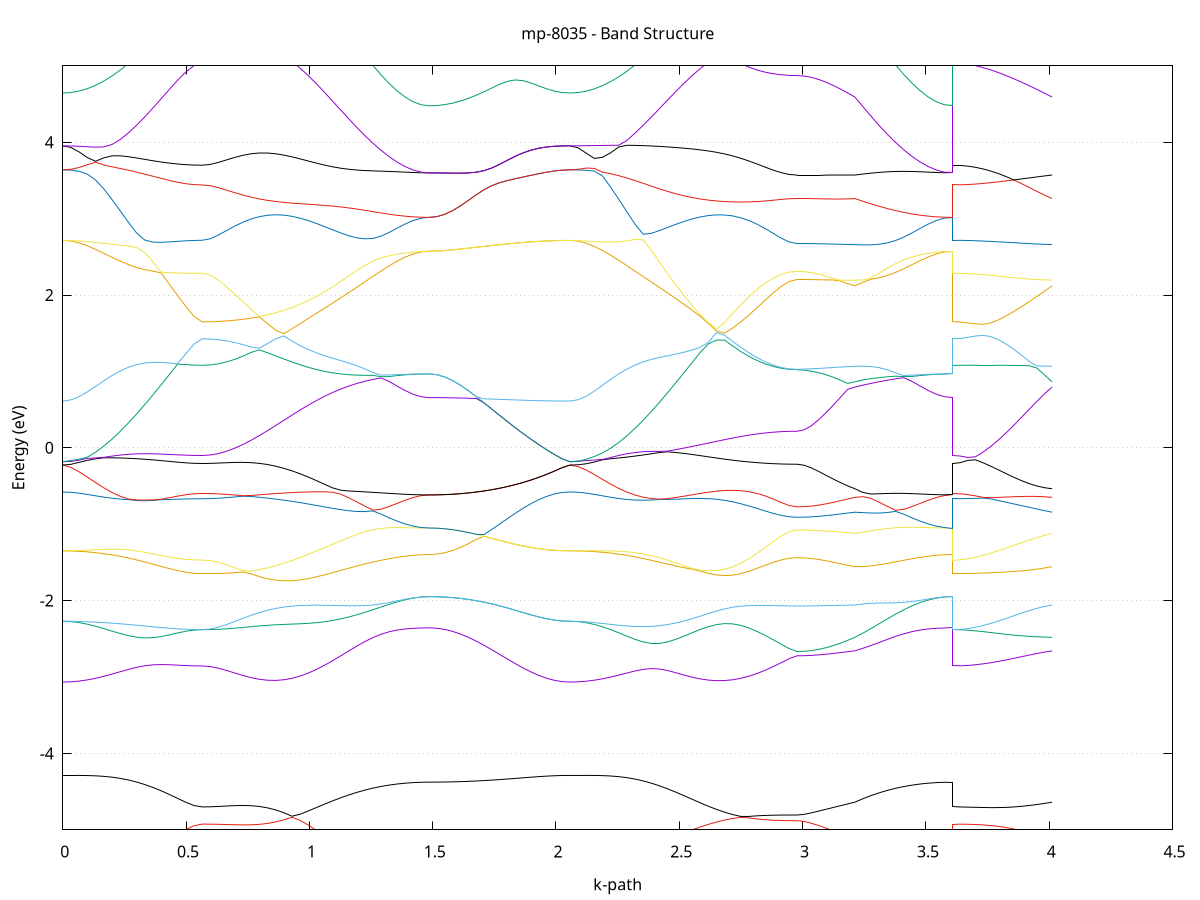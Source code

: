 set title 'mp-8035 - Band Structure'
set xlabel 'k-path'
set ylabel 'Energy (eV)'
set grid y
set yrange [-5:5]
set terminal png size 800,600
set output 'mp-8035_bands_gnuplot.png'
plot '-' using 1:2 with lines notitle, '-' using 1:2 with lines notitle, '-' using 1:2 with lines notitle, '-' using 1:2 with lines notitle, '-' using 1:2 with lines notitle, '-' using 1:2 with lines notitle, '-' using 1:2 with lines notitle, '-' using 1:2 with lines notitle, '-' using 1:2 with lines notitle, '-' using 1:2 with lines notitle, '-' using 1:2 with lines notitle, '-' using 1:2 with lines notitle, '-' using 1:2 with lines notitle, '-' using 1:2 with lines notitle, '-' using 1:2 with lines notitle, '-' using 1:2 with lines notitle, '-' using 1:2 with lines notitle, '-' using 1:2 with lines notitle, '-' using 1:2 with lines notitle, '-' using 1:2 with lines notitle, '-' using 1:2 with lines notitle, '-' using 1:2 with lines notitle, '-' using 1:2 with lines notitle, '-' using 1:2 with lines notitle, '-' using 1:2 with lines notitle, '-' using 1:2 with lines notitle, '-' using 1:2 with lines notitle, '-' using 1:2 with lines notitle, '-' using 1:2 with lines notitle, '-' using 1:2 with lines notitle, '-' using 1:2 with lines notitle, '-' using 1:2 with lines notitle, '-' using 1:2 with lines notitle, '-' using 1:2 with lines notitle, '-' using 1:2 with lines notitle, '-' using 1:2 with lines notitle, '-' using 1:2 with lines notitle, '-' using 1:2 with lines notitle, '-' using 1:2 with lines notitle, '-' using 1:2 with lines notitle, '-' using 1:2 with lines notitle, '-' using 1:2 with lines notitle, '-' using 1:2 with lines notitle, '-' using 1:2 with lines notitle, '-' using 1:2 with lines notitle, '-' using 1:2 with lines notitle, '-' using 1:2 with lines notitle, '-' using 1:2 with lines notitle, '-' using 1:2 with lines notitle, '-' using 1:2 with lines notitle, '-' using 1:2 with lines notitle, '-' using 1:2 with lines notitle, '-' using 1:2 with lines notitle, '-' using 1:2 with lines notitle
0.000000 -16.583195
0.033228 -16.582895
0.066457 -16.582195
0.099685 -16.580895
0.132914 -16.579195
0.166142 -16.577095
0.199370 -16.574695
0.232599 -16.571995
0.265827 -16.569195
0.299056 -16.566295
0.332284 -16.563395
0.365512 -16.560695
0.398741 -16.558195
0.431969 -16.555995
0.465198 -16.554195
0.498426 -16.552895
0.531654 -16.552095
0.564883 -16.551795
0.564883 -16.551795
0.598037 -16.551595
0.631192 -16.550995
0.664346 -16.550095
0.697501 -16.548795
0.730655 -16.547095
0.763810 -16.545195
0.796964 -16.542995
0.830119 -16.540495
0.863273 -16.537895
0.896428 -16.534995
0.929582 -16.532095
0.962737 -16.528995
0.995891 -16.525995
1.029046 -16.522895
1.029046 -16.522895
1.061696 -16.519895
1.094347 -16.516895
1.126998 -16.514095
1.159649 -16.511495
1.192300 -16.508895
1.224951 -16.506595
1.257602 -16.504495
1.290253 -16.502695
1.322904 -16.501095
1.355555 -16.499795
1.388205 -16.498695
1.420856 -16.497995
1.453507 -16.497595
1.486158 -16.497395
1.486158 -16.497395
1.517858 -16.498095
1.549559 -16.500295
1.581259 -16.503795
1.612959 -16.508395
1.644659 -16.514095
1.676359 -16.520595
1.708059 -16.527695
1.739759 -16.535095
1.771460 -16.542595
1.803160 -16.549895
1.834860 -16.556895
1.866560 -16.563395
1.898260 -16.569195
1.929960 -16.573995
1.961661 -16.577995
1.993361 -16.580895
2.025061 -16.582595
2.056761 -16.583195
2.056761 -16.583195
2.089748 -16.582995
2.122734 -16.582395
2.155721 -16.581395
2.188708 -16.579995
2.221694 -16.578195
2.254681 -16.576095
2.287667 -16.573695
2.320654 -16.570995
2.353641 -16.568095
2.386627 -16.564995
2.419614 -16.561795
2.452601 -16.558495
2.485587 -16.555095
2.518574 -16.551695
2.551560 -16.548295
2.584547 -16.545095
2.617534 -16.541895
2.650520 -16.538895
2.683507 -16.536095
2.716494 -16.533495
2.749480 -16.531195
2.749480 -16.531195
2.782131 -16.529095
2.814782 -16.527295
2.847433 -16.525895
2.880084 -16.524695
2.912735 -16.523895
2.945386 -16.523395
2.978037 -16.523195
2.978037 -16.523195
3.007266 -16.523095
3.036496 -16.522695
3.065726 -16.521995
3.094955 -16.521195
3.124185 -16.520295
3.153415 -16.519195
3.182644 -16.518295
3.211874 -16.517395
3.211874 -16.517395
3.244863 -16.514495
3.277852 -16.511795
3.310842 -16.509195
3.343831 -16.506795
3.376820 -16.504695
3.409809 -16.502795
3.442799 -16.501195
3.475788 -16.499795
3.508777 -16.498795
3.541766 -16.497995
3.574756 -16.497595
3.607745 -16.497395
3.607745 -16.551795
3.638821 -16.551395
3.669897 -16.550395
3.700974 -16.548695
3.732050 -16.546395
3.763126 -16.543595
3.794203 -16.540395
3.825279 -16.536795
3.856355 -16.533095
3.887431 -16.529395
3.918508 -16.525895
3.949584 -16.522595
3.980660 -16.519695
4.011736 -16.517395
e
0.000000 -14.613695
0.033228 -14.614795
0.066457 -14.617995
0.099685 -14.623195
0.132914 -14.630195
0.166142 -14.638695
0.199370 -14.648295
0.232599 -14.658795
0.265827 -14.669795
0.299056 -14.680895
0.332284 -14.691595
0.365512 -14.701695
0.398741 -14.710895
0.431969 -14.718795
0.465198 -14.725195
0.498426 -14.729895
0.531654 -14.732795
0.564883 -14.733795
0.564883 -14.733795
0.598037 -14.734495
0.631192 -14.736795
0.664346 -14.740595
0.697501 -14.745795
0.730655 -14.752295
0.763810 -14.760195
0.796964 -14.769295
0.830119 -14.779495
0.863273 -14.790595
0.896428 -14.802495
0.929582 -14.815095
0.962737 -14.828195
0.995891 -14.841495
1.029046 -14.855095
1.029046 -14.855095
1.061696 -14.868395
1.094347 -14.881495
1.126998 -14.894295
1.159649 -14.906495
1.192300 -14.918095
1.224951 -14.928895
1.257602 -14.938695
1.290253 -14.947495
1.322904 -14.955095
1.355555 -14.961395
1.388205 -14.966395
1.420856 -14.970095
1.453507 -14.972295
1.486158 -14.972995
1.486158 -14.972995
1.517858 -14.970595
1.549559 -14.963495
1.581259 -14.951795
1.612959 -14.935895
1.644659 -14.915995
1.676359 -14.892595
1.708059 -14.866295
1.739759 -14.837695
1.771460 -14.807495
1.803160 -14.776395
1.834860 -14.745495
1.866560 -14.715595
1.898260 -14.687695
1.929960 -14.662895
1.961661 -14.642195
1.993361 -14.626695
2.025061 -14.616995
2.056761 -14.613695
2.056761 -14.613695
2.089748 -14.614495
2.122734 -14.616695
2.155721 -14.620395
2.188708 -14.625495
2.221694 -14.631995
2.254681 -14.639795
2.287667 -14.648695
2.320654 -14.658695
2.353641 -14.669695
2.386627 -14.681495
2.419614 -14.693995
2.452601 -14.706995
2.485587 -14.720295
2.518574 -14.733895
2.551560 -14.747395
2.584547 -14.760695
2.617534 -14.773695
2.650520 -14.786195
2.683507 -14.798095
2.716494 -14.809095
2.749480 -14.819095
2.749480 -14.819095
2.782131 -14.827995
2.814782 -14.835695
2.847433 -14.842095
2.880084 -14.847195
2.912735 -14.850895
2.945386 -14.853095
2.978037 -14.853895
2.978037 -14.853895
3.007266 -14.854495
3.036496 -14.856195
3.065726 -14.858995
3.094955 -14.862595
3.124185 -14.866795
3.153415 -14.871295
3.182644 -14.875795
3.211874 -14.879895
3.211874 -14.879895
3.244863 -14.892895
3.277852 -14.905295
3.310842 -14.917095
3.343831 -14.927995
3.376820 -14.937995
3.409809 -14.946995
3.442799 -14.954695
3.475788 -14.961195
3.508777 -14.966295
3.541766 -14.969995
3.574756 -14.972195
3.607745 -14.972995
3.607745 -14.733795
3.638821 -14.735395
3.669897 -14.740195
3.700974 -14.747995
3.732050 -14.758495
3.763126 -14.771095
3.794203 -14.785195
3.825279 -14.800495
3.856355 -14.816095
3.887431 -14.831495
3.918508 -14.846095
3.949584 -14.859395
3.980660 -14.870795
4.011736 -14.879895
e
0.000000 -12.859595
0.033228 -12.857695
0.066457 -12.852095
0.099685 -12.843095
0.132914 -12.830695
0.166142 -12.815395
0.199370 -12.797595
0.232599 -12.777795
0.265827 -12.756595
0.299056 -12.734595
0.332284 -12.712495
0.365512 -12.691095
0.398741 -12.670995
0.431969 -12.653095
0.465198 -12.638195
0.498426 -12.626895
0.531654 -12.619895
0.564883 -12.617495
0.564883 -12.617495
0.598037 -12.615795
0.631192 -12.610695
0.664346 -12.602295
0.697501 -12.590495
0.730655 -12.575295
0.763810 -12.556695
0.796964 -12.534695
0.830119 -12.509395
0.863273 -12.480695
0.896428 -12.448595
0.929582 -12.413295
0.962737 -12.374795
0.995891 -12.333095
1.029046 -12.288295
1.029046 -12.288295
1.061696 -12.241495
1.094347 -12.191995
1.126998 -12.140095
1.159649 -12.086295
1.192300 -12.030795
1.224951 -11.974395
1.257602 -11.917795
1.290253 -11.861995
1.322904 -11.808395
1.355555 -11.774495
1.388205 -11.777395
1.420856 -11.779495
1.453507 -11.780695
1.486158 -11.781095
1.486158 -11.781095
1.517858 -11.822595
1.549559 -11.897495
1.581259 -11.979195
1.612959 -12.062895
1.644659 -12.146795
1.676359 -12.230095
1.708059 -12.311995
1.739759 -12.391495
1.771460 -12.467895
1.803160 -12.540295
1.834860 -12.607895
1.866560 -12.669595
1.898260 -12.724395
1.929960 -12.771195
1.961661 -12.808995
1.993361 -12.836795
2.025061 -12.853795
2.056761 -12.859595
2.056761 -12.859595
2.089748 -12.858295
2.122734 -12.854395
2.155721 -12.847995
2.188708 -12.838995
2.221694 -12.827495
2.254681 -12.813595
2.287667 -12.797195
2.320654 -12.778395
2.353641 -12.757295
2.386627 -12.734095
2.419614 -12.708795
2.452601 -12.681695
2.485587 -12.652795
2.518574 -12.622495
2.551560 -12.590995
2.584547 -12.558595
2.617534 -12.525695
2.650520 -12.492795
2.683507 -12.460295
2.716494 -12.428895
2.749480 -12.398995
2.749480 -12.398995
2.782131 -12.371595
2.814782 -12.346995
2.847433 -12.325795
2.880084 -12.308595
2.912735 -12.295895
2.945386 -12.288195
2.978037 -12.285495
2.978037 -12.285495
3.007266 -12.283695
3.036496 -12.278295
3.065726 -12.269695
3.094955 -12.258195
3.124185 -12.244595
3.153415 -12.229695
3.182644 -12.214895
3.211874 -12.201495
3.211874 -12.201495
3.244863 -12.148795
3.277852 -12.094095
3.310842 -12.037695
3.343831 -11.980395
3.376820 -11.922795
3.409809 -11.866095
3.442799 -11.811795
3.475788 -11.774895
3.508777 -11.777395
3.541766 -11.779495
3.574756 -11.780695
3.607745 -11.781095
3.607745 -12.617495
3.638821 -12.613995
3.669897 -12.603395
3.700974 -12.586195
3.732050 -12.562595
3.763126 -12.533195
3.794203 -12.498795
3.825279 -12.460095
3.856355 -12.417895
3.887431 -12.373395
3.918508 -12.327695
3.949584 -12.282395
3.980660 -12.239395
4.011736 -12.201495
e
0.000000 -10.818295
0.033228 -10.837795
0.066457 -10.884695
0.099685 -10.943195
0.132914 -11.005495
0.166142 -11.068095
0.199370 -11.129495
0.232599 -11.188595
0.265827 -11.244695
0.299056 -11.297395
0.332284 -11.345995
0.365512 -11.389995
0.398741 -11.428795
0.431969 -11.461695
0.465198 -11.488195
0.498426 -11.507595
0.531654 -11.519495
0.564883 -11.523495
0.564883 -11.523495
0.598037 -11.524895
0.631192 -11.528895
0.664346 -11.535595
0.697501 -11.544595
0.730655 -11.555595
0.763810 -11.568495
0.796964 -11.582695
0.830119 -11.597795
0.863273 -11.613595
0.896428 -11.629695
0.929582 -11.645695
0.962737 -11.661295
0.995891 -11.676295
1.029046 -11.690495
1.029046 -11.690495
1.061696 -11.703595
1.094347 -11.715695
1.126998 -11.726795
1.159649 -11.736695
1.192300 -11.745595
1.224951 -11.753395
1.257602 -11.760095
1.290253 -11.765895
1.322904 -11.770695
1.355555 -11.758995
1.388205 -11.715895
1.420856 -11.682095
1.453507 -11.660195
1.486158 -11.652595
1.486158 -11.652595
1.517858 -11.612795
1.549559 -11.542695
1.581259 -11.468795
1.612959 -11.395895
1.644659 -11.325395
1.676359 -11.257795
1.708059 -11.193795
1.739759 -11.133595
1.771460 -11.077695
1.803160 -11.026195
1.834860 -10.979695
1.866560 -10.938395
1.898260 -10.902595
1.929960 -10.872795
1.961661 -10.849195
1.993361 -10.832095
2.025061 -10.821795
2.056761 -10.818295
2.056761 -10.818295
2.089748 -10.839395
2.122734 -10.888995
2.155721 -10.949395
2.188708 -11.012695
2.221694 -11.075295
2.254681 -11.135795
2.287667 -11.193495
2.320654 -11.247995
2.353641 -11.299095
2.386627 -11.346595
2.419614 -11.390595
2.452601 -11.431095
2.485587 -11.468095
2.518574 -11.501795
2.551560 -11.532295
2.584547 -11.559595
2.617534 -11.583995
2.650520 -11.605595
2.683507 -11.624595
2.716494 -11.640995
2.749480 -11.655195
2.749480 -11.655195
2.782131 -11.666995
2.814782 -11.676795
2.847433 -11.684695
2.880084 -11.690695
2.912735 -11.694995
2.945386 -11.697495
2.978037 -11.698295
2.978037 -11.698295
3.007266 -11.698595
3.036496 -11.699595
3.065726 -11.700995
3.094955 -11.702795
3.124185 -11.704595
3.153415 -11.706095
3.182644 -11.706395
3.211874 -11.704695
3.211874 -11.704695
3.244863 -11.718895
3.277852 -11.731095
3.310842 -11.741695
3.343831 -11.750795
3.376820 -11.758395
3.409809 -11.764695
3.442799 -11.769695
3.475788 -11.760295
3.508777 -11.717095
3.541766 -11.682595
3.574756 -11.660395
3.607745 -11.652595
3.607745 -11.523495
3.638821 -11.524495
3.669897 -11.527695
3.700974 -11.533095
3.732050 -11.540795
3.763126 -11.550795
3.794203 -11.563395
3.825279 -11.578495
3.856355 -11.596095
3.887431 -11.616095
3.918508 -11.638095
3.949584 -11.661295
3.980660 -11.684195
4.011736 -11.704695
e
0.000000 -10.531495
0.033228 -10.531695
0.066457 -10.532395
0.099685 -10.533395
0.132914 -10.534795
0.166142 -10.536495
0.199370 -10.538395
0.232599 -10.540595
0.265827 -10.542795
0.299056 -10.545095
0.332284 -10.547295
0.365512 -10.549395
0.398741 -10.551295
0.431969 -10.552895
0.465198 -10.554295
0.498426 -10.555295
0.531654 -10.555895
0.564883 -10.556095
0.564883 -10.556095
0.598037 -10.557395
0.631192 -10.561295
0.664346 -10.567295
0.697501 -10.574695
0.730655 -10.582895
0.763810 -10.591095
0.796964 -10.598895
0.830119 -10.605895
0.863273 -10.611795
0.896428 -10.616595
0.929582 -10.620095
0.962737 -10.622395
0.995891 -10.623695
1.029046 -10.623995
1.029046 -10.623995
1.061696 -10.623495
1.094347 -10.622395
1.126998 -10.620795
1.159649 -10.618895
1.192300 -10.616695
1.224951 -10.614495
1.257602 -10.612195
1.290253 -10.610095
1.322904 -10.608095
1.355555 -10.606395
1.388205 -10.604995
1.420856 -10.603995
1.453507 -10.603395
1.486158 -10.603195
1.486158 -10.603195
1.517858 -10.602695
1.549559 -10.601195
1.581259 -10.598695
1.612959 -10.595295
1.644659 -10.590995
1.676359 -10.586095
1.708059 -10.580595
1.739759 -10.574695
1.771460 -10.568495
1.803160 -10.562295
1.834860 -10.556095
1.866560 -10.550295
1.898260 -10.544995
1.929960 -10.540395
1.961661 -10.536595
1.993361 -10.533795
2.025061 -10.532095
2.056761 -10.531495
2.056761 -10.531495
2.089748 -10.531895
2.122734 -10.532895
2.155721 -10.534695
2.188708 -10.537095
2.221694 -10.540195
2.254681 -10.543895
2.287667 -10.548095
2.320654 -10.552795
2.353641 -10.557995
2.386627 -10.563495
2.419614 -10.569295
2.452601 -10.575395
2.485587 -10.581495
2.518574 -10.587695
2.551560 -10.593795
2.584547 -10.599695
2.617534 -10.605395
2.650520 -10.610795
2.683507 -10.615695
2.716494 -10.620195
2.749480 -10.624095
2.749480 -10.624095
2.782131 -10.627495
2.814782 -10.630195
2.847433 -10.632495
2.880084 -10.634095
2.912735 -10.635295
2.945386 -10.635995
2.978037 -10.636195
2.978037 -10.636195
3.007266 -10.635895
3.036496 -10.634995
3.065726 -10.633595
3.094955 -10.631695
3.124185 -10.629195
3.153415 -10.626295
3.182644 -10.622895
3.211874 -10.619095
3.211874 -10.619095
3.244863 -10.618195
3.277852 -10.616995
3.310842 -10.615395
3.343831 -10.613595
3.376820 -10.611695
3.409809 -10.609795
3.442799 -10.607995
3.475788 -10.606395
3.508777 -10.605095
3.541766 -10.603995
3.574756 -10.603395
3.607745 -10.603195
3.607745 -10.556095
3.638821 -10.556695
3.669897 -10.558695
3.700974 -10.561795
3.732050 -10.565995
3.763126 -10.571095
3.794203 -10.576895
3.825279 -10.583195
3.856355 -10.589795
3.887431 -10.596395
3.918508 -10.602895
3.949584 -10.608895
3.980660 -10.614395
4.011736 -10.619095
e
0.000000 -10.531495
0.033228 -10.509895
0.066457 -10.456895
0.099685 -10.388095
0.132914 -10.311495
0.166142 -10.230395
0.199370 -10.146695
0.232599 -10.061295
0.265827 -9.975095
0.299056 -9.888795
0.332284 -9.803295
0.365512 -9.719595
0.398741 -9.639195
0.431969 -9.564195
0.465198 -9.497595
0.498426 -9.443495
0.531654 -9.407395
0.564883 -9.394695
0.564883 -9.394695
0.598037 -9.387895
0.631192 -9.367795
0.664346 -9.334995
0.697501 -9.290595
0.730655 -9.235895
0.763810 -9.171995
0.796964 -9.100295
0.830119 -9.091295
0.863273 -9.161095
0.896428 -9.237395
0.929582 -9.319095
0.962737 -9.405295
0.995891 -9.495095
1.029046 -9.587595
1.029046 -9.587595
1.061696 -9.680595
1.094347 -9.774595
1.126998 -9.868995
1.159649 -9.962895
1.192300 -10.055695
1.224951 -10.146195
1.257602 -10.233595
1.290253 -10.316495
1.322904 -10.393295
1.355555 -10.462095
1.388205 -10.520295
1.420856 -10.564995
1.453507 -10.593395
1.486158 -10.603195
1.486158 -10.603195
1.517858 -10.602695
1.549559 -10.601195
1.581259 -10.598695
1.612959 -10.595295
1.644659 -10.590995
1.676359 -10.586095
1.708059 -10.580595
1.739759 -10.574695
1.771460 -10.568495
1.803160 -10.562295
1.834860 -10.556095
1.866560 -10.550295
1.898260 -10.544995
1.929960 -10.540395
1.961661 -10.536595
1.993361 -10.533795
2.025061 -10.532095
2.056761 -10.531495
2.056761 -10.531495
2.089748 -10.507395
2.122734 -10.448695
2.155721 -10.373095
2.188708 -10.288895
2.221694 -10.199595
2.254681 -10.106895
2.287667 -10.011895
2.320654 -9.915195
2.353641 -9.817295
2.386627 -9.718895
2.419614 -9.620395
2.452601 -9.522195
2.485587 -9.424895
2.518574 -9.328795
2.551560 -9.234595
2.584547 -9.142795
2.617534 -9.073395
2.650520 -9.136195
2.683507 -9.199695
2.716494 -9.261895
2.749480 -9.321195
2.749480 -9.321195
2.782131 -9.375495
2.814782 -9.423995
2.847433 -9.465495
2.880084 -9.498995
2.912735 -9.523595
2.945386 -9.538595
2.978037 -9.543595
2.978037 -9.543595
3.007266 -9.548995
3.036496 -9.564795
3.065726 -9.589595
3.094955 -9.621695
3.124185 -9.659295
3.153415 -9.700595
3.182644 -9.743995
3.211874 -9.788195
3.211874 -9.788195
3.244863 -9.873895
3.277852 -9.962595
3.310842 -10.052495
3.343831 -10.141795
3.376820 -10.228995
3.409809 -10.312295
3.442799 -10.389795
3.475788 -10.459495
3.508777 -10.518695
3.541766 -10.564195
3.574756 -10.593195
3.607745 -10.603195
3.607745 -9.394695
3.638821 -9.400295
3.669897 -9.416695
3.700974 -9.442095
3.732050 -9.473995
3.763126 -9.510295
3.794203 -9.548995
3.825279 -9.588495
3.856355 -9.627495
3.887431 -9.664895
3.918508 -9.700095
3.949584 -9.732595
3.980660 -9.761995
4.011736 -9.788195
e
0.000000 -8.563495
0.033228 -8.565695
0.066457 -8.572395
0.099685 -8.582895
0.132914 -8.596495
0.166142 -8.612395
0.199370 -8.629895
0.232599 -8.648395
0.265827 -8.667295
0.299056 -8.686395
0.332284 -8.705595
0.365512 -8.725095
0.398741 -8.744995
0.431969 -8.765495
0.465198 -8.786095
0.498426 -8.805295
0.531654 -8.819595
0.564883 -8.824995
0.564883 -8.824995
0.598037 -8.829095
0.631192 -8.841295
0.664346 -8.861795
0.697501 -8.890695
0.730655 -8.928195
0.763810 -8.974295
0.796964 -9.028795
0.830119 -9.021895
0.863273 -8.937895
0.896428 -8.849395
0.929582 -8.757195
0.962737 -8.693195
0.995891 -8.716395
1.029046 -8.737695
1.029046 -8.737695
1.061696 -8.756795
1.094347 -8.774095
1.126998 -8.789795
1.159649 -8.803895
1.192300 -8.816395
1.224951 -8.827395
1.257602 -8.836995
1.290253 -8.845195
1.322904 -8.851995
1.355555 -8.857495
1.388205 -8.861795
1.420856 -8.864795
1.453507 -8.866595
1.486158 -8.867195
1.486158 -8.867195
1.517858 -8.864595
1.549559 -8.856595
1.581259 -8.843695
1.612959 -8.826295
1.644659 -8.804995
1.676359 -8.780595
1.708059 -8.754095
1.739759 -8.726495
1.771460 -8.698695
1.803160 -8.671895
1.834860 -8.646995
1.866560 -8.624795
1.898260 -8.605695
1.929960 -8.590195
1.961661 -8.578295
1.993361 -8.569995
2.025061 -8.565095
2.056761 -8.563495
2.056761 -8.563495
2.089748 -8.565795
2.122734 -8.572595
2.155721 -8.583695
2.188708 -8.598595
2.221694 -8.616895
2.254681 -8.638195
2.287667 -8.661995
2.320654 -8.688095
2.353641 -8.716495
2.386627 -8.747295
2.419614 -8.780995
2.452601 -8.817995
2.485587 -8.859295
2.518574 -8.905395
2.551560 -8.956695
2.584547 -9.013095
2.617534 -9.053895
2.650520 -8.968795
2.683507 -8.887895
2.716494 -8.812195
2.749480 -8.742495
2.749480 -8.742495
2.782131 -8.685595
2.814782 -8.697395
2.847433 -8.706595
2.880084 -8.713495
2.912735 -8.718295
2.945386 -8.721095
2.978037 -8.722095
2.978037 -8.722095
3.007266 -8.723395
3.036496 -8.727395
3.065726 -8.733595
3.094955 -8.741595
3.124185 -8.750595
3.153415 -8.759895
3.182644 -8.768995
3.211874 -8.777195
3.211874 -8.777195
3.244863 -8.790495
3.277852 -8.803595
3.310842 -8.815795
3.343831 -8.826795
3.376820 -8.836495
3.409809 -8.844795
3.442799 -8.851695
3.475788 -8.857295
3.508777 -8.861695
3.541766 -8.864795
3.574756 -8.866595
3.607745 -8.867195
3.607745 -8.824995
3.638821 -8.822195
3.669897 -8.814195
3.700974 -8.803095
3.732050 -8.790895
3.763126 -8.779695
3.794203 -8.770895
3.825279 -8.765395
3.856355 -8.763095
3.887431 -8.763595
3.918508 -8.766095
3.949584 -8.769695
3.980660 -8.773695
4.011736 -8.777195
e
0.000000 -7.657995
0.033228 -7.658695
0.066457 -7.662595
0.099685 -7.674595
0.132914 -7.699895
0.166142 -7.739895
0.199370 -7.792695
0.232599 -7.854695
0.265827 -7.922695
0.299056 -7.994095
0.332284 -8.066595
0.365512 -8.137795
0.398741 -8.205295
0.431969 -8.266095
0.465198 -8.317395
0.498426 -8.356195
0.531654 -8.380395
0.564883 -8.388595
0.564883 -8.388595
0.598037 -8.393095
0.631192 -8.406195
0.664346 -8.426795
0.697501 -8.453095
0.730655 -8.483295
0.763810 -8.515695
0.796964 -8.548495
0.830119 -8.580795
0.863273 -8.611695
0.896428 -8.640895
0.929582 -8.667995
0.962737 -8.662395
0.995891 -8.565595
1.029046 -8.467795
1.029046 -8.467795
1.061696 -8.371295
1.094347 -8.275495
1.126998 -8.181295
1.159649 -8.089895
1.192300 -8.002495
1.224951 -7.920695
1.257602 -7.845895
1.290253 -7.779695
1.322904 -7.723295
1.355555 -7.677395
1.388205 -7.642295
1.420856 -7.617595
1.453507 -7.602995
1.486158 -7.598195
1.486158 -7.598195
1.517858 -7.598295
1.549559 -7.598395
1.581259 -7.598595
1.612959 -7.598595
1.644659 -7.598395
1.676359 -7.597495
1.708059 -7.595695
1.739759 -7.592595
1.771460 -7.587795
1.803160 -7.580695
1.834860 -7.570895
1.866560 -7.557995
1.898260 -7.559695
1.929960 -7.594695
1.961661 -7.622295
1.993361 -7.642095
2.025061 -7.653995
2.056761 -7.657995
2.056761 -7.657995
2.089748 -7.660295
2.122734 -7.668995
2.155721 -7.687795
2.188708 -7.720495
2.221694 -7.767895
2.254681 -7.827395
2.287667 -7.895795
2.320654 -7.970295
2.353641 -8.048195
2.386627 -8.127495
2.419614 -8.205995
2.452601 -8.281895
2.485587 -8.353195
2.518574 -8.418295
2.551560 -8.475895
2.584547 -8.525295
2.617534 -8.566795
2.650520 -8.601095
2.683507 -8.629195
2.716494 -8.652095
2.749480 -8.670695
2.749480 -8.670695
2.782131 -8.680195
2.814782 -8.625495
2.847433 -8.579295
2.880084 -8.542295
2.912735 -8.515295
2.945386 -8.498895
2.978037 -8.493395
2.978037 -8.493395
3.007266 -8.488195
3.036496 -8.473195
3.065726 -8.449595
3.094955 -8.418895
3.124185 -8.382795
3.153415 -8.342995
3.182644 -8.300695
3.211874 -8.256795
3.211874 -8.256795
3.244863 -8.174195
3.277852 -8.089195
3.310842 -8.005095
3.343831 -7.924595
3.376820 -7.849895
3.409809 -7.783095
3.442799 -7.725795
3.475788 -7.679095
3.508777 -7.643195
3.541766 -7.617995
3.574756 -7.603095
3.607745 -7.598195
3.607745 -8.388595
3.638821 -8.388595
3.669897 -8.388395
3.700974 -8.387595
3.732050 -8.385295
3.763126 -8.380995
3.794203 -8.373995
3.825279 -8.364095
3.856355 -8.351195
3.887431 -8.335695
3.918508 -8.318095
3.949584 -8.298795
3.980660 -8.278295
4.011736 -8.256795
e
0.000000 -7.657995
0.033228 -7.657495
0.066457 -7.656095
0.099685 -7.653895
0.132914 -7.650795
0.166142 -7.647195
0.199370 -7.642995
0.232599 -7.638595
0.265827 -7.633995
0.299056 -7.629495
0.332284 -7.625095
0.365512 -7.621095
0.398741 -7.617495
0.431969 -7.614395
0.465198 -7.611995
0.498426 -7.610195
0.531654 -7.609095
0.564883 -7.608795
0.564883 -7.608795
0.598037 -7.604895
0.631192 -7.593695
0.664346 -7.575595
0.697501 -7.551595
0.730655 -7.542995
0.763810 -7.534895
0.796964 -7.525295
0.830119 -7.514295
0.863273 -7.501595
0.896428 -7.487395
0.929582 -7.471595
0.962737 -7.454095
0.995891 -7.434795
1.029046 -7.413695
1.029046 -7.413695
1.061696 -7.390795
1.094347 -7.365795
1.126998 -7.338295
1.159649 -7.307895
1.192300 -7.273995
1.224951 -7.235995
1.257602 -7.193395
1.290253 -7.145595
1.322904 -7.092895
1.355555 -7.036395
1.388205 -6.978795
1.420856 -6.924895
1.453507 -6.883495
1.486158 -6.867295
1.486158 -6.867295
1.517858 -6.870595
1.549559 -6.880195
1.581259 -6.896095
1.612959 -6.954095
1.644659 -7.042895
1.676359 -7.127295
1.708059 -7.206695
1.739759 -7.280895
1.771460 -7.349395
1.803160 -7.411895
1.834860 -7.467995
1.866560 -7.517295
1.898260 -7.559695
1.929960 -7.594695
1.961661 -7.622295
1.993361 -7.642095
2.025061 -7.653995
2.056761 -7.657995
2.056761 -7.657995
2.089748 -7.656995
2.122734 -7.653895
2.155721 -7.648995
2.188708 -7.642395
2.221694 -7.634395
2.254681 -7.625295
2.287667 -7.615695
2.320654 -7.606295
2.353641 -7.597595
2.386627 -7.590395
2.419614 -7.585195
2.452601 -7.582195
2.485587 -7.581495
2.518574 -7.582795
2.551560 -7.585595
2.584547 -7.589695
2.617534 -7.594495
2.650520 -7.599895
2.683507 -7.605495
2.716494 -7.610995
2.749480 -7.616295
2.749480 -7.616295
2.782131 -7.621095
2.814782 -7.625495
2.847433 -7.629095
2.880084 -7.632095
2.912735 -7.634195
2.945386 -7.635495
2.978037 -7.635995
2.978037 -7.635995
3.007266 -7.630695
3.036496 -7.615095
3.065726 -7.589795
3.094955 -7.555995
3.124185 -7.515095
3.153415 -7.469395
3.182644 -7.421595
3.211874 -7.375395
3.211874 -7.375395
3.244863 -7.346295
3.277852 -7.314595
3.310842 -7.279695
3.343831 -7.240895
3.376820 -7.197695
3.409809 -7.149395
3.442799 -7.096095
3.475788 -7.038995
3.508777 -6.980595
3.541766 -6.925895
3.574756 -6.883795
3.607745 -6.867295
3.607745 -7.608795
3.638821 -7.604395
3.669897 -7.591395
3.700974 -7.569795
3.732050 -7.539695
3.763126 -7.501495
3.794203 -7.455495
3.825279 -7.402795
3.856355 -7.372295
3.887431 -7.348895
3.918508 -7.336595
3.949584 -7.337695
3.980660 -7.351595
4.011736 -7.375395
e
0.000000 -7.431895
0.033228 -7.436895
0.066457 -7.448395
0.099685 -7.460695
0.132914 -7.470395
0.166142 -7.477495
0.199370 -7.484195
0.232599 -7.491695
0.265827 -7.500295
0.299056 -7.509695
0.332284 -7.519395
0.365512 -7.528995
0.398741 -7.537895
0.431969 -7.545795
0.465198 -7.552295
0.498426 -7.557195
0.531654 -7.560195
0.564883 -7.561195
0.564883 -7.561195
0.598037 -7.560495
0.631192 -7.558295
0.664346 -7.554695
0.697501 -7.549495
0.730655 -7.522495
0.763810 -7.489295
0.796964 -7.452695
0.830119 -7.413295
0.863273 -7.371595
0.896428 -7.328095
0.929582 -7.283195
0.962737 -7.237295
0.995891 -7.190395
1.029046 -7.143095
1.029046 -7.143095
1.061696 -7.096095
1.094347 -7.049195
1.126998 -7.002295
1.159649 -6.955895
1.192300 -6.910195
1.224951 -6.865295
1.257602 -6.821695
1.290253 -6.779395
1.322904 -6.738795
1.355555 -6.699995
1.388205 -6.663295
1.420856 -6.628695
1.453507 -6.596795
1.486158 -6.575895
1.486158 -6.575895
1.517858 -6.665495
1.549559 -6.764795
1.581259 -6.861195
1.612959 -6.954095
1.644659 -7.042895
1.676359 -7.127295
1.708059 -7.206695
1.739759 -7.280895
1.771460 -7.349395
1.803160 -7.411895
1.834860 -7.467995
1.866560 -7.517295
1.898260 -7.541895
1.929960 -7.522495
1.961661 -7.500095
1.993361 -7.475095
2.025061 -7.448995
2.056761 -7.431895
2.056761 -7.431895
2.089748 -7.434295
2.122734 -7.439395
2.155721 -7.442195
2.188708 -7.437595
2.221694 -7.423295
2.254681 -7.399995
2.287667 -7.393395
2.320654 -7.389995
2.353641 -7.384195
2.386627 -7.375295
2.419614 -7.362895
2.452601 -7.346695
2.485587 -7.326495
2.518574 -7.302695
2.551560 -7.275595
2.584547 -7.245395
2.617534 -7.212395
2.650520 -7.176895
2.683507 -7.139195
2.716494 -7.099395
2.749480 -7.057795
2.749480 -7.057795
2.782131 -7.015295
2.814782 -6.972095
2.847433 -6.929095
2.880084 -6.888195
2.912735 -6.852195
2.945386 -6.826295
2.978037 -6.816595
2.978037 -6.816595
3.007266 -6.817695
3.036496 -6.820995
3.065726 -6.826295
3.094955 -6.832995
3.124185 -6.840195
3.153415 -6.846695
3.182644 -6.893895
3.211874 -6.944195
3.211874 -6.944195
3.244863 -6.911695
3.277852 -6.879195
3.310842 -6.846895
3.343831 -6.814695
3.376820 -6.782695
3.409809 -6.750795
3.442799 -6.719295
3.475788 -6.687995
3.508777 -6.656995
3.541766 -6.626395
3.574756 -6.596495
3.607745 -6.575895
3.607745 -7.561195
3.638821 -7.557095
3.669897 -7.545095
3.700974 -7.525795
3.732050 -7.500095
3.763126 -7.469695
3.794203 -7.436395
3.825279 -7.401795
3.856355 -7.340995
3.887431 -7.273495
3.918508 -7.199495
3.949584 -7.119695
3.980660 -7.034395
4.011736 -6.944195
e
0.000000 -7.394395
0.033228 -7.391395
0.066457 -7.383795
0.099685 -7.371795
0.132914 -7.352795
0.166142 -7.324095
0.199370 -7.284795
0.232599 -7.235695
0.265827 -7.178695
0.299056 -7.115795
0.332284 -7.048695
0.365512 -6.979095
0.398741 -6.908795
0.431969 -6.840295
0.465198 -6.776795
0.498426 -6.723195
0.531654 -6.686095
0.564883 -6.672595
0.564883 -6.672595
0.598037 -6.672795
0.631192 -6.673295
0.664346 -6.674095
0.697501 -6.675095
0.730655 -6.676395
0.763810 -6.677895
0.796964 -6.679595
0.830119 -6.681295
0.863273 -6.682995
0.896428 -6.684695
0.929582 -6.686095
0.962737 -6.687195
0.995891 -6.687795
1.029046 -6.687795
1.029046 -6.687795
1.061696 -6.686995
1.094347 -6.685295
1.126998 -6.682495
1.159649 -6.678495
1.192300 -6.672995
1.224951 -6.666095
1.257602 -6.657695
1.290253 -6.647895
1.322904 -6.636995
1.355555 -6.625295
1.388205 -6.613195
1.420856 -6.600995
1.453507 -6.587595
1.486158 -6.575895
1.486158 -6.575895
1.517858 -6.665495
1.549559 -6.764795
1.581259 -6.861195
1.612959 -6.917395
1.644659 -6.943695
1.676359 -6.974095
1.708059 -7.007695
1.739759 -7.043695
1.771460 -7.081295
1.803160 -7.119895
1.834860 -7.158695
1.866560 -7.197395
1.898260 -7.235595
1.929960 -7.272795
1.961661 -7.308995
1.993361 -7.343695
2.025061 -7.375395
2.056761 -7.394395
2.056761 -7.394395
2.089748 -7.394595
2.122734 -7.394895
2.155721 -7.395295
2.188708 -7.395695
2.221694 -7.395795
2.254681 -7.395195
2.287667 -7.369595
2.320654 -7.333695
2.353641 -7.293695
2.386627 -7.250595
2.419614 -7.204995
2.452601 -7.157595
2.485587 -7.108995
2.518574 -7.059595
2.551560 -7.009895
2.584547 -6.960195
2.617534 -6.911095
2.650520 -6.862895
2.683507 -6.816195
2.716494 -6.771495
2.749480 -6.729395
2.749480 -6.729395
2.782131 -6.690995
2.814782 -6.656495
2.847433 -6.626695
2.880084 -6.602395
2.912735 -6.584395
2.945386 -6.573295
2.978037 -6.569595
2.978037 -6.569595
3.007266 -6.593595
3.036496 -6.639095
3.065726 -6.689095
3.094955 -6.740295
3.124185 -6.791695
3.153415 -6.842995
3.182644 -6.850495
3.211874 -6.848995
3.211874 -6.848995
3.244863 -6.823095
3.277852 -6.796995
3.310842 -6.770895
3.343831 -6.744795
3.376820 -6.718795
3.409809 -6.693295
3.442799 -6.668695
3.475788 -6.645395
3.508777 -6.624195
3.541766 -6.605395
3.574756 -6.588395
3.607745 -6.575895
3.607745 -6.672595
3.638821 -6.676595
3.669897 -6.688295
3.700974 -6.706995
3.732050 -6.731395
3.763126 -6.759895
3.794203 -6.790595
3.825279 -6.820895
3.856355 -6.847995
3.887431 -6.868195
3.918508 -6.878295
3.949584 -6.876895
3.980660 -6.865695
4.011736 -6.848995
e
0.000000 -5.897195
0.033228 -5.896295
0.066457 -5.893595
0.099685 -5.888895
0.132914 -5.882395
0.166142 -5.873795
0.199370 -5.863295
0.232599 -5.850895
0.265827 -5.836595
0.299056 -5.820695
0.332284 -5.803595
0.365512 -5.785895
0.398741 -5.792895
0.431969 -5.863395
0.465198 -5.929295
0.498426 -5.985095
0.531654 -6.023595
0.564883 -6.037495
0.564883 -6.037495
0.598037 -6.038195
0.631192 -6.040295
0.664346 -6.043495
0.697501 -6.047595
0.730655 -6.052495
0.763810 -6.058195
0.796964 -6.064895
0.830119 -6.072695
0.863273 -6.081795
0.896428 -6.092595
0.929582 -6.105395
0.962737 -6.120395
0.995891 -6.137795
1.029046 -6.157795
1.029046 -6.157795
1.061696 -6.180095
1.094347 -6.204795
1.126998 -6.231595
1.159649 -6.260095
1.192300 -6.289895
1.224951 -6.320495
1.257602 -6.351295
1.290253 -6.381995
1.322904 -6.412295
1.355555 -6.441995
1.388205 -6.471395
1.420856 -6.500395
1.453507 -6.528795
1.486158 -6.548495
1.486158 -6.548495
1.517858 -6.456895
1.549559 -6.351595
1.581259 -6.245795
1.612959 -6.141695
1.644659 -6.044895
1.676359 -5.974895
1.708059 -5.945495
1.739759 -5.933195
1.771460 -5.925595
1.803160 -5.919595
1.834860 -5.914595
1.866560 -5.910195
1.898260 -5.906395
1.929960 -5.903195
1.961661 -5.900595
1.993361 -5.898695
2.025061 -5.897595
2.056761 -5.897195
2.056761 -5.897195
2.089748 -5.895895
2.122734 -5.891995
2.155721 -5.885495
2.188708 -5.876595
2.221694 -5.865295
2.254681 -5.851995
2.287667 -5.836895
2.320654 -5.820595
2.353641 -5.803795
2.386627 -5.787595
2.419614 -5.773995
2.452601 -5.766195
2.485587 -5.769295
2.518574 -5.788295
2.551560 -5.823695
2.584547 -5.870995
2.617534 -5.925195
2.650520 -5.983295
2.683507 -6.043295
2.716494 -6.104195
2.749480 -6.165195
2.749480 -6.165195
2.782131 -6.224895
2.814782 -6.282995
2.847433 -6.338395
2.880084 -6.389195
2.912735 -6.432195
2.945386 -6.462495
2.978037 -6.473595
2.978037 -6.473595
3.007266 -6.449395
3.036496 -6.403395
3.065726 -6.352495
3.094955 -6.299995
3.124185 -6.246895
3.153415 -6.193495
3.182644 -6.140195
3.211874 -6.087295
3.211874 -6.087295
3.244863 -6.132395
3.277852 -6.177595
3.310842 -6.222295
3.343831 -6.266195
3.376820 -6.308695
3.409809 -6.349595
3.442799 -6.388795
3.475788 -6.426195
3.508777 -6.461695
3.541766 -6.495595
3.574756 -6.527295
3.607745 -6.548495
3.607745 -6.037495
3.638821 -6.036395
3.669897 -6.033095
3.700974 -6.027895
3.732050 -6.021395
3.763126 -6.013995
3.794203 -6.006095
3.825279 -5.997995
3.856355 -5.989895
3.887431 -5.981595
3.918508 -5.972795
3.949584 -5.962895
3.980660 -5.980495
4.011736 -6.087295
e
0.000000 -5.897195
0.033228 -5.890695
0.066457 -5.871395
0.099685 -5.840595
0.132914 -5.800295
0.166142 -5.752895
0.199370 -5.701795
0.232599 -5.652795
0.265827 -5.618495
0.299056 -5.619795
0.332284 -5.660795
0.365512 -5.722995
0.398741 -5.768195
0.431969 -5.751495
0.465198 -5.736795
0.498426 -5.725195
0.531654 -5.717695
0.564883 -5.715095
0.564883 -5.715095
0.598037 -5.711195
0.631192 -5.699795
0.664346 -5.682095
0.697501 -5.659895
0.730655 -5.635595
0.763810 -5.611895
0.796964 -5.591495
0.830119 -5.577195
0.863273 -5.570795
0.896428 -5.573195
0.929582 -5.602195
0.962737 -5.658595
0.995891 -5.715795
1.029046 -5.773695
1.029046 -5.773695
1.061696 -5.831195
1.094347 -5.889095
1.126998 -5.947395
1.159649 -6.005995
1.192300 -6.064695
1.224951 -6.123795
1.257602 -6.182995
1.290253 -6.242595
1.322904 -6.302495
1.355555 -6.362295
1.388205 -6.420995
1.420856 -6.476495
1.453507 -6.523395
1.486158 -6.548495
1.486158 -6.548495
1.517858 -6.456895
1.549559 -6.351595
1.581259 -6.245795
1.612959 -6.141695
1.644659 -6.044895
1.676359 -5.974895
1.708059 -5.945495
1.739759 -5.933195
1.771460 -5.925595
1.803160 -5.919595
1.834860 -5.914595
1.866560 -5.910195
1.898260 -5.906395
1.929960 -5.903195
1.961661 -5.900595
1.993361 -5.898695
2.025061 -5.897595
2.056761 -5.897195
2.056761 -5.897195
2.089748 -5.890095
2.122734 -5.869295
2.155721 -5.836295
2.188708 -5.793195
2.221694 -5.742495
2.254681 -5.686795
2.287667 -5.628595
2.320654 -5.570595
2.353641 -5.516195
2.386627 -5.468995
2.419614 -5.457895
2.452601 -5.502895
2.485587 -5.538895
2.518574 -5.561195
2.551560 -5.569995
2.584547 -5.570495
2.617534 -5.568495
2.650520 -5.567695
2.683507 -5.570095
2.716494 -5.576895
2.749480 -5.591395
2.749480 -5.591395
2.782131 -5.616395
2.814782 -5.639195
2.847433 -5.659095
2.880084 -5.675495
2.912735 -5.687795
2.945386 -5.695395
2.978037 -5.697895
2.978037 -5.697895
3.007266 -5.702095
3.036496 -5.714395
3.065726 -5.734695
3.094955 -5.762495
3.124185 -5.797295
3.153415 -5.838395
3.182644 -5.885095
3.211874 -5.936295
3.211874 -5.936295
3.244863 -5.987895
3.277852 -6.040095
3.310842 -6.092895
3.343831 -6.146395
3.376820 -6.200595
3.409809 -6.255695
3.442799 -6.311595
3.475788 -6.368295
3.508777 -6.424695
3.541766 -6.478395
3.574756 -6.524095
3.607745 -6.548495
3.607745 -5.715095
3.638821 -5.715295
3.669897 -5.715695
3.700974 -5.716395
3.732050 -5.717495
3.763126 -5.718795
3.794203 -5.720395
3.825279 -5.722195
3.856355 -5.724395
3.887431 -5.727195
3.918508 -5.774595
3.949584 -5.875695
3.980660 -5.951095
4.011736 -5.936295
e
0.000000 -5.068295
0.033228 -5.074895
0.066457 -5.094195
0.099685 -5.125195
0.132914 -5.166195
0.166142 -5.214895
0.199370 -5.267995
0.232599 -5.319795
0.265827 -5.357695
0.299056 -5.360695
0.332284 -5.324095
0.365512 -5.266095
0.398741 -5.199595
0.431969 -5.155295
0.465198 -5.166395
0.498426 -5.175395
0.531654 -5.181195
0.564883 -5.183195
0.564883 -5.183195
0.598037 -5.188695
0.631192 -5.204495
0.664346 -5.229595
0.697501 -5.262195
0.730655 -5.300795
0.763810 -5.344195
0.796964 -5.391195
0.830119 -5.441095
0.863273 -5.493195
0.896428 -5.546995
0.929582 -5.583995
0.962737 -5.601895
0.995891 -5.625195
1.029046 -5.652195
1.029046 -5.652195
1.061696 -5.680695
1.094347 -5.709895
1.126998 -5.738995
1.159649 -5.767095
1.192300 -5.793995
1.224951 -5.819295
1.257602 -5.842695
1.290253 -5.863995
1.322904 -5.882995
1.355555 -5.899295
1.388205 -5.912595
1.420856 -5.922395
1.453507 -5.928495
1.486158 -5.930495
1.486158 -5.930495
1.517858 -5.929895
1.549559 -5.927895
1.581259 -5.924095
1.612959 -5.917195
1.644659 -5.902295
1.676359 -5.860995
1.708059 -5.780195
1.739759 -5.684595
1.771460 -5.587695
1.803160 -5.493695
1.834860 -5.404995
1.866560 -5.323295
1.898260 -5.250195
1.929960 -5.187395
1.961661 -5.136595
1.993361 -5.099095
2.025061 -5.076095
2.056761 -5.068295
2.056761 -5.068295
2.089748 -5.072895
2.122734 -5.086395
2.155721 -5.108195
2.188708 -5.137395
2.221694 -5.172995
2.254681 -5.213895
2.287667 -5.258995
2.320654 -5.307295
2.353641 -5.357495
2.386627 -5.408395
2.419614 -5.433795
2.452601 -5.413895
2.485587 -5.409595
2.518574 -5.417695
2.551560 -5.434395
2.584547 -5.456495
2.617534 -5.481795
2.650520 -5.508895
2.683507 -5.536795
2.716494 -5.564495
2.749480 -5.587995
2.749480 -5.587995
2.782131 -5.602295
2.814782 -5.618495
2.847433 -5.635095
2.880084 -5.650095
2.912735 -5.662095
2.945386 -5.669795
2.978037 -5.672495
2.978037 -5.672495
3.007266 -5.673695
3.036496 -5.677395
3.065726 -5.683395
3.094955 -5.691495
3.124185 -5.701295
3.153415 -5.712495
3.182644 -5.724595
3.211874 -5.736995
3.211874 -5.736995
3.244863 -5.756995
3.277852 -5.778095
3.310842 -5.799995
3.343831 -5.821895
3.376820 -5.843395
3.409809 -5.863795
3.442799 -5.882395
3.475788 -5.898795
3.508777 -5.912195
3.541766 -5.922295
3.574756 -5.928495
3.607745 -5.930495
3.607745 -5.183195
3.638821 -5.190195
3.669897 -5.211095
3.700974 -5.245395
3.732050 -5.292195
3.763126 -5.350595
3.794203 -5.419395
3.825279 -5.497395
3.856355 -5.583095
3.887431 -5.674895
3.918508 -5.727695
3.949584 -5.731095
3.980660 -5.733995
4.011736 -5.736995
e
0.000000 -5.068295
0.033228 -5.068695
0.066457 -5.069695
0.099685 -5.071495
0.132914 -5.074195
0.166142 -5.077995
0.199370 -5.083195
0.232599 -5.089695
0.265827 -5.097895
0.299056 -5.107495
0.332284 -5.118495
0.365512 -5.130495
0.398741 -5.142995
0.431969 -5.130295
0.465198 -5.061895
0.498426 -4.998295
0.531654 -4.947295
0.564883 -4.925695
0.564883 -4.925695
0.598037 -4.926495
0.631192 -4.928495
0.664346 -4.931395
0.697501 -4.934195
0.730655 -4.935895
0.763810 -4.934695
0.796964 -4.928995
0.830119 -4.916895
0.863273 -4.897295
0.896428 -4.869895
0.929582 -4.835595
0.962737 -4.877295
0.995891 -4.939895
1.029046 -5.009295
1.029046 -5.009295
1.061696 -5.083295
1.094347 -5.161695
1.126998 -5.243395
1.159649 -5.327295
1.192300 -5.412095
1.224951 -5.496495
1.257602 -5.579195
1.290253 -5.658195
1.322904 -5.731795
1.355555 -5.797495
1.388205 -5.852795
1.420856 -5.894995
1.453507 -5.921495
1.486158 -5.930495
1.486158 -5.930495
1.517858 -5.929895
1.549559 -5.927895
1.581259 -5.924095
1.612959 -5.917195
1.644659 -5.902295
1.676359 -5.860995
1.708059 -5.780195
1.739759 -5.684595
1.771460 -5.587695
1.803160 -5.493695
1.834860 -5.404995
1.866560 -5.323295
1.898260 -5.250195
1.929960 -5.187395
1.961661 -5.136595
1.993361 -5.099095
2.025061 -5.076095
2.056761 -5.068295
2.056761 -5.068295
2.089748 -5.069295
2.122734 -5.072095
2.155721 -5.076795
2.188708 -5.083295
2.221694 -5.091195
2.254681 -5.100195
2.287667 -5.109795
2.320654 -5.118895
2.353641 -5.125695
2.386627 -5.127595
2.419614 -5.121095
2.452601 -5.103395
2.485587 -5.075095
2.518574 -5.039795
2.551560 -5.001695
2.584547 -4.964195
2.617534 -4.929595
2.650520 -4.898995
2.683507 -4.873295
2.716494 -4.852595
2.749480 -4.836695
2.749480 -4.836695
2.782131 -4.844595
2.814782 -4.858495
2.847433 -4.868195
2.880084 -4.874595
2.912735 -4.878395
2.945386 -4.880495
2.978037 -4.881195
2.978037 -4.881195
3.007266 -4.891795
3.036496 -4.915695
3.065726 -4.945195
3.094955 -4.977895
3.124185 -5.012995
3.153415 -5.050195
3.182644 -5.089195
3.211874 -5.129895
3.211874 -5.129895
3.244863 -5.218195
3.277852 -5.307595
3.310842 -5.396995
3.343831 -5.485095
3.376820 -5.570695
3.409809 -5.652195
3.442799 -5.727595
3.475788 -5.794795
3.508777 -5.851295
3.541766 -5.894295
3.574756 -5.921295
3.607745 -5.930495
3.607745 -4.925695
3.638821 -4.926195
3.669897 -4.927795
3.700974 -4.930895
3.732050 -4.936195
3.763126 -4.944195
3.794203 -4.955795
3.825279 -4.971195
3.856355 -4.990495
3.887431 -5.013395
3.918508 -5.039395
3.949584 -5.067895
3.980660 -5.098195
4.011736 -5.129895
e
0.000000 -4.288395
0.033228 -4.288395
0.066457 -4.288795
0.099685 -4.290295
0.132914 -4.293895
0.166142 -4.300495
0.199370 -4.311295
0.232599 -4.326895
0.265827 -4.347895
0.299056 -4.374695
0.332284 -4.407395
0.365512 -4.445795
0.398741 -4.489395
0.431969 -4.537395
0.465198 -4.588295
0.498426 -4.638895
0.531654 -4.682095
0.564883 -4.700995
0.564883 -4.700995
0.598037 -4.699295
0.631192 -4.694695
0.664346 -4.688895
0.697501 -4.683795
0.730655 -4.681795
0.763810 -4.684895
0.796964 -4.694795
0.830119 -4.712895
0.863273 -4.740095
0.896428 -4.776695
0.929582 -4.822595
0.962737 -4.795995
0.995891 -4.752895
1.029046 -4.708195
1.029046 -4.708195
1.061696 -4.664195
1.094347 -4.621595
1.126998 -4.581295
1.159649 -4.544095
1.192300 -4.510495
1.224951 -4.480795
1.257602 -4.454995
1.290253 -4.433195
1.322904 -4.415195
1.355555 -4.400895
1.388205 -4.389995
1.420856 -4.382395
1.453507 -4.377895
1.486158 -4.376395
1.486158 -4.376395
1.517858 -4.375995
1.549559 -4.374795
1.581259 -4.372695
1.612959 -4.369795
1.644659 -4.366095
1.676359 -4.361495
1.708059 -4.356095
1.739759 -4.349995
1.771460 -4.343095
1.803160 -4.335595
1.834860 -4.327695
1.866560 -4.319595
1.898260 -4.311595
1.929960 -4.304195
1.961661 -4.297695
1.993361 -4.292695
2.025061 -4.289495
2.056761 -4.288395
2.056761 -4.288395
2.089748 -4.288295
2.122734 -4.288195
2.155721 -4.288795
2.188708 -4.291095
2.221694 -4.295995
2.254681 -4.304595
2.287667 -4.317795
2.320654 -4.336295
2.353641 -4.360295
2.386627 -4.389795
2.419614 -4.424695
2.452601 -4.464095
2.485587 -4.507295
2.518574 -4.552995
2.551560 -4.599895
2.584547 -4.646595
2.617534 -4.691295
2.650520 -4.732695
2.683507 -4.769395
2.716494 -4.800495
2.749480 -4.825495
2.749480 -4.825495
2.782131 -4.825195
2.814782 -4.817295
2.847433 -4.812195
2.880084 -4.809195
2.912735 -4.807595
2.945386 -4.806895
2.978037 -4.806695
2.978037 -4.806695
3.007266 -4.797495
3.036496 -4.777695
3.065726 -4.755095
3.094955 -4.731695
3.124185 -4.708295
3.153415 -4.684995
3.182644 -4.661795
3.211874 -4.638695
3.211874 -4.638695
3.244863 -4.593195
3.277852 -4.552195
3.310842 -4.515895
3.343831 -4.484295
3.376820 -4.457295
3.409809 -4.434695
3.442799 -4.416095
3.475788 -4.401395
3.508777 -4.390295
3.541766 -4.382495
3.574756 -4.377995
3.607745 -4.376395
3.607745 -4.700995
3.638821 -4.701695
3.669897 -4.703495
3.700974 -4.705995
3.732050 -4.708395
3.763126 -4.709895
3.794203 -4.709595
3.825279 -4.706895
3.856355 -4.701395
3.887431 -4.693195
3.918508 -4.682495
3.949584 -4.669695
3.980660 -4.654995
4.011736 -4.638695
e
0.000000 -3.066095
0.033228 -3.062895
0.066457 -3.053395
0.099685 -3.037895
0.132914 -3.016995
0.166142 -2.991495
0.199370 -2.962395
0.232599 -2.931495
0.265827 -2.900895
0.299056 -2.873595
0.332284 -2.852795
0.365512 -2.840595
0.398741 -2.836995
0.431969 -2.839395
0.465198 -2.844695
0.498426 -2.850095
0.531654 -2.853995
0.564883 -2.855395
0.564883 -2.855395
0.598037 -2.863295
0.631192 -2.884695
0.664346 -2.914595
0.697501 -2.947995
0.730655 -2.980395
0.763810 -3.008595
0.796964 -3.029795
0.830119 -3.042295
0.863273 -3.044795
0.896428 -3.036395
0.929582 -3.017195
0.962737 -2.987395
0.995891 -2.947995
1.029046 -2.899995
1.029046 -2.899995
1.061696 -2.845795
1.094347 -2.786295
1.126998 -2.723295
1.159649 -2.658895
1.192300 -2.595695
1.224951 -2.536495
1.257602 -2.484195
1.290253 -2.441095
1.322904 -2.408495
1.355555 -2.385795
1.388205 -2.371295
1.420856 -2.362595
1.453507 -2.358195
1.486158 -2.356795
1.486158 -2.356795
1.517858 -2.362095
1.549559 -2.377795
1.581259 -2.403395
1.612959 -2.437995
1.644659 -2.480695
1.676359 -2.530095
1.708059 -2.584795
1.739759 -2.643295
1.771460 -2.703895
1.803160 -2.764995
1.834860 -2.824795
1.866560 -2.881395
1.898260 -2.933195
1.929960 -2.978495
1.961661 -3.015595
1.993361 -3.043295
2.025061 -3.060295
2.056761 -3.066095
2.056761 -3.066095
2.089748 -3.063295
2.122734 -3.055095
2.155721 -3.041695
2.188708 -3.023495
2.221694 -3.000995
2.254681 -2.975195
2.287667 -2.947795
2.320654 -2.921395
2.353641 -2.900095
2.386627 -2.889995
2.419614 -2.895595
2.452601 -2.915595
2.485587 -2.943795
2.518574 -2.974095
2.551560 -3.002095
2.584547 -3.024795
2.617534 -3.040495
2.650520 -3.047995
2.683507 -3.046695
2.716494 -3.036295
2.749480 -3.016995
2.749480 -3.016995
2.782131 -2.989595
2.814782 -2.954495
2.847433 -2.912795
2.880084 -2.865395
2.912735 -2.813695
2.945386 -2.760095
2.978037 -2.722495
2.978037 -2.722495
3.007266 -2.721095
3.036496 -2.716995
3.065726 -2.710295
3.094955 -2.701595
3.124185 -2.691395
3.153415 -2.680195
3.182644 -2.668595
3.211874 -2.657295
3.211874 -2.657295
3.244863 -2.623995
3.277852 -2.586895
3.310842 -2.547495
3.343831 -2.507495
3.376820 -2.469195
3.409809 -2.434995
3.442799 -2.406795
3.475788 -2.385795
3.508777 -2.371495
3.541766 -2.362795
3.574756 -2.358195
3.607745 -2.356795
3.607745 -2.855395
3.638821 -2.853695
3.669897 -2.848495
3.700974 -2.839895
3.732050 -2.827995
3.763126 -2.813195
3.794203 -2.795795
3.825279 -2.776495
3.856355 -2.755795
3.887431 -2.734495
3.918508 -2.713295
3.949584 -2.692995
3.980660 -2.674195
4.011736 -2.657295
e
0.000000 -2.270495
0.033228 -2.274895
0.066457 -2.287995
0.099685 -2.308795
0.132914 -2.335595
0.166142 -2.366495
0.199370 -2.399095
0.232599 -2.430795
0.265827 -2.458395
0.299056 -2.478595
0.332284 -2.488095
0.365512 -2.484995
0.398741 -2.470295
0.431969 -2.448095
0.465198 -2.423395
0.498426 -2.401395
0.531654 -2.386195
0.564883 -2.380795
0.564883 -2.380795
0.598037 -2.379395
0.631192 -2.375395
0.664346 -2.369095
0.697501 -2.360895
0.730655 -2.351395
0.763810 -2.341395
0.796964 -2.331795
0.830119 -2.323395
0.863273 -2.316695
0.896428 -2.311695
0.929582 -2.307595
0.962737 -2.303295
0.995891 -2.297495
1.029046 -2.288795
1.029046 -2.288795
1.061696 -2.276695
1.094347 -2.260295
1.126998 -2.239495
1.159649 -2.214395
1.192300 -2.185395
1.224951 -2.153295
1.257602 -2.119095
1.290253 -2.083895
1.322904 -2.049395
1.355555 -2.017095
1.388205 -1.988995
1.420856 -1.966995
1.453507 -1.952995
1.486158 -1.948095
1.486158 -1.948095
1.517858 -1.949595
1.549559 -1.953895
1.581259 -1.961095
1.612959 -1.971295
1.644659 -1.984495
1.676359 -2.000895
1.708059 -2.020395
1.739759 -2.042995
1.771460 -2.068495
1.803160 -2.096395
1.834860 -2.125995
1.866560 -2.156295
1.898260 -2.185895
1.929960 -2.213295
1.961661 -2.236895
1.993361 -2.255095
2.025061 -2.266495
2.056761 -2.270495
2.056761 -2.270495
2.089748 -2.275195
2.122734 -2.289295
2.155721 -2.312095
2.188708 -2.342795
2.221694 -2.379995
2.254681 -2.421895
2.287667 -2.465595
2.320654 -2.507395
2.353641 -2.541595
2.386627 -2.561395
2.419614 -2.560995
2.452601 -2.540995
2.485587 -2.507095
2.518574 -2.465595
2.551560 -2.421495
2.584547 -2.378795
2.617534 -2.341695
2.650520 -2.314495
2.683507 -2.301195
2.716494 -2.304595
2.749480 -2.324495
2.749480 -2.324495
2.782131 -2.358295
2.814782 -2.402695
2.847433 -2.454495
2.880084 -2.510995
2.912735 -2.569795
2.945386 -2.627895
2.978037 -2.666895
2.978037 -2.666895
3.007266 -2.663695
3.036496 -2.654095
3.065726 -2.638195
3.094955 -2.616495
3.124185 -2.589295
3.153415 -2.557095
3.182644 -2.520595
3.211874 -2.480495
3.211874 -2.480495
3.244863 -2.425295
3.277852 -2.365095
3.310842 -2.302295
3.343831 -2.239095
3.376820 -2.177795
3.409809 -2.120795
3.442799 -2.069995
3.475788 -2.026895
3.508777 -1.992695
3.541766 -1.967995
3.574756 -1.953095
3.607745 -1.948095
3.607745 -2.380795
3.638821 -2.381795
3.669897 -2.387295
3.700974 -2.395795
3.732050 -2.406295
3.763126 -2.417995
3.794203 -2.429795
3.825279 -2.441195
3.856355 -2.451595
3.887431 -2.460595
3.918508 -2.467995
3.949584 -2.473895
3.980660 -2.477995
4.011736 -2.480495
e
0.000000 -2.270495
0.033228 -2.271195
0.066457 -2.273195
0.099685 -2.276695
0.132914 -2.281395
0.166142 -2.287495
0.199370 -2.294695
0.232599 -2.303095
0.265827 -2.312395
0.299056 -2.322295
0.332284 -2.332695
0.365512 -2.342995
0.398741 -2.352895
0.431969 -2.361795
0.465198 -2.369295
0.498426 -2.375095
0.531654 -2.378595
0.564883 -2.379895
0.564883 -2.379895
0.598037 -2.371195
0.631192 -2.347195
0.664346 -2.312795
0.697501 -2.272995
0.730655 -2.231895
0.763810 -2.192395
0.796964 -2.156895
0.830119 -2.126695
0.863273 -2.102595
0.896428 -2.084495
0.929582 -2.071895
0.962737 -2.064095
0.995891 -2.060295
1.029046 -2.059495
1.029046 -2.059495
1.061696 -2.060795
1.094347 -2.063295
1.126998 -2.066295
1.159649 -2.068395
1.192300 -2.068695
1.224951 -2.065495
1.257602 -2.057495
1.290253 -2.043995
1.322904 -2.025295
1.355555 -2.003595
1.388205 -1.982095
1.420856 -1.964095
1.453507 -1.952295
1.486158 -1.948095
1.486158 -1.948095
1.517858 -1.949595
1.549559 -1.953895
1.581259 -1.961095
1.612959 -1.971295
1.644659 -1.984495
1.676359 -2.000895
1.708059 -2.020395
1.739759 -2.042995
1.771460 -2.068495
1.803160 -2.096395
1.834860 -2.125995
1.866560 -2.156295
1.898260 -2.185895
1.929960 -2.213295
1.961661 -2.236895
1.993361 -2.255095
2.025061 -2.266495
2.056761 -2.270495
2.056761 -2.270495
2.089748 -2.272595
2.122734 -2.278595
2.155721 -2.287795
2.188708 -2.299095
2.221694 -2.311195
2.254681 -2.322695
2.287667 -2.332095
2.320654 -2.338195
2.353641 -2.339995
2.386627 -2.336795
2.419614 -2.328095
2.452601 -2.313495
2.485587 -2.293195
2.518574 -2.267495
2.551560 -2.237395
2.584547 -2.204195
2.617534 -2.169895
2.650520 -2.137095
2.683507 -2.108695
2.716494 -2.086995
2.749480 -2.072995
2.749480 -2.072995
2.782131 -2.065695
2.814782 -2.063295
2.847433 -2.063795
2.880084 -2.065795
2.912735 -2.067995
2.945386 -2.069495
2.978037 -2.070095
2.978037 -2.070095
3.007266 -2.069895
3.036496 -2.069195
3.065726 -2.068095
3.094955 -2.066395
3.124185 -2.064295
3.153415 -2.061795
3.182644 -2.059295
3.211874 -2.057495
3.211874 -2.057495
3.244863 -2.043195
3.277852 -2.035295
3.310842 -2.031895
3.343831 -2.030495
3.376820 -2.028195
3.409809 -2.022595
3.442799 -2.012195
3.475788 -1.997295
3.508777 -1.979995
3.541766 -1.963795
3.574756 -1.952295
3.607745 -1.948095
3.607745 -2.379895
3.638821 -2.377195
3.669897 -2.366495
3.700974 -2.349295
3.732050 -2.326395
3.763126 -2.298595
3.794203 -2.267295
3.825279 -2.233595
3.856355 -2.198795
3.887431 -2.164395
3.918508 -2.131495
3.949584 -2.101795
3.980660 -2.076695
4.011736 -2.057495
e
0.000000 -1.348295
0.033228 -1.349895
0.066457 -1.354495
0.099685 -1.362095
0.132914 -1.372395
0.166142 -1.385495
0.199370 -1.401495
0.232599 -1.420395
0.265827 -1.442295
0.299056 -1.466995
0.332284 -1.493995
0.365512 -1.522795
0.398741 -1.552195
0.431969 -1.580795
0.465198 -1.606695
0.498426 -1.627795
0.531654 -1.641695
0.564883 -1.646495
0.564883 -1.646495
0.598037 -1.645895
0.631192 -1.644095
0.664346 -1.640495
0.697501 -1.634595
0.730655 -1.625695
0.763810 -1.650195
0.796964 -1.685695
0.830119 -1.713695
0.863273 -1.732395
0.896428 -1.740795
0.929582 -1.739295
0.962737 -1.728995
0.995891 -1.711395
1.029046 -1.688495
1.029046 -1.688495
1.061696 -1.662295
1.094347 -1.634095
1.126998 -1.604895
1.159649 -1.575895
1.192300 -1.547595
1.224951 -1.520695
1.257602 -1.495595
1.290253 -1.472595
1.322904 -1.451895
1.355555 -1.433795
1.388205 -1.418595
1.420856 -1.406995
1.453507 -1.399595
1.486158 -1.397095
1.486158 -1.397095
1.517858 -1.390995
1.549559 -1.373095
1.581259 -1.343695
1.612959 -1.303995
1.644659 -1.254995
1.676359 -1.198195
1.708059 -1.157895
1.739759 -1.184795
1.771460 -1.211895
1.803160 -1.238195
1.834860 -1.262795
1.866560 -1.284995
1.898260 -1.304195
1.929960 -1.320095
1.961661 -1.332395
1.993361 -1.341295
2.025061 -1.346595
2.056761 -1.348295
2.056761 -1.348295
2.089748 -1.349395
2.122734 -1.352795
2.155721 -1.358495
2.188708 -1.366795
2.221694 -1.377695
2.254681 -1.391495
2.287667 -1.408195
2.320654 -1.427495
2.353641 -1.449195
2.386627 -1.472695
2.419614 -1.497195
2.452601 -1.522095
2.485587 -1.546295
2.518574 -1.568595
2.551560 -1.587595
2.584547 -1.613495
2.617534 -1.642995
2.650520 -1.663795
2.683507 -1.672295
2.716494 -1.666395
2.749480 -1.646495
2.749480 -1.646495
2.782131 -1.615895
2.814782 -1.578495
2.847433 -1.538595
2.880084 -1.500295
2.912735 -1.467995
2.945386 -1.446095
2.978037 -1.438295
2.978037 -1.438295
3.007266 -1.441095
3.036496 -1.449195
3.065726 -1.461895
3.094955 -1.478395
3.124185 -1.497395
3.153415 -1.517595
3.182644 -1.537695
3.211874 -1.555995
3.211874 -1.555995
3.244863 -1.554095
3.277852 -1.545395
3.310842 -1.530995
3.343831 -1.512895
3.376820 -1.492595
3.409809 -1.471995
3.442799 -1.452195
3.475788 -1.434295
3.508777 -1.418995
3.541766 -1.407195
3.574756 -1.399695
3.607745 -1.397095
3.607745 -1.646495
3.638821 -1.646095
3.669897 -1.644695
3.700974 -1.642595
3.732050 -1.639495
3.763126 -1.635695
3.794203 -1.630995
3.825279 -1.625295
3.856355 -1.618495
3.887431 -1.610295
3.918508 -1.600295
3.949584 -1.588295
3.980660 -1.573595
4.011736 -1.555995
e
0.000000 -1.348295
0.033228 -1.347195
0.066457 -1.343895
0.099685 -1.338995
0.132914 -1.333495
0.166142 -1.328695
0.199370 -1.326395
0.232599 -1.328095
0.265827 -1.335495
0.299056 -1.348695
0.332284 -1.366895
0.365512 -1.387895
0.398741 -1.409495
0.431969 -1.429595
0.465198 -1.446495
0.498426 -1.459295
0.531654 -1.467095
0.564883 -1.469795
0.564883 -1.469795
0.598037 -1.477095
0.631192 -1.498095
0.664346 -1.529895
0.697501 -1.568595
0.730655 -1.609995
0.763810 -1.612795
0.796964 -1.595195
0.830119 -1.572395
0.863273 -1.544395
0.896428 -1.511595
0.929582 -1.474795
0.962737 -1.434895
0.995891 -1.392795
1.029046 -1.349195
1.029046 -1.349195
1.061696 -1.305495
1.094347 -1.261495
1.126998 -1.217795
1.159649 -1.175095
1.192300 -1.134795
1.224951 -1.099295
1.257602 -1.071695
1.290253 -1.054195
1.322904 -1.045995
1.355555 -1.044095
1.388205 -1.045295
1.420856 -1.047395
1.453507 -1.049095
1.486158 -1.049695
1.486158 -1.049695
1.517858 -1.052195
1.549559 -1.059695
1.581259 -1.071895
1.612959 -1.088395
1.644659 -1.108795
1.676359 -1.132195
1.708059 -1.157895
1.739759 -1.184795
1.771460 -1.211895
1.803160 -1.238195
1.834860 -1.262795
1.866560 -1.284995
1.898260 -1.304195
1.929960 -1.320095
1.961661 -1.332395
1.993361 -1.341295
2.025061 -1.346595
2.056761 -1.348295
2.056761 -1.348295
2.089748 -1.348195
2.122734 -1.347795
2.155721 -1.347495
2.188708 -1.347795
2.221694 -1.349495
2.254681 -1.353495
2.287667 -1.360695
2.320654 -1.372295
2.353641 -1.388995
2.386627 -1.410995
2.419614 -1.438295
2.452601 -1.469895
2.485587 -1.504895
2.518574 -1.541795
2.551560 -1.578695
2.584547 -1.601595
2.617534 -1.608295
2.650520 -1.604895
2.683507 -1.588595
2.716494 -1.557495
2.749480 -1.511095
2.749480 -1.511095
2.782131 -1.451995
2.814782 -1.382695
2.847433 -1.306995
2.880084 -1.229595
2.912735 -1.156795
2.945386 -1.099295
2.978037 -1.075695
2.978037 -1.075695
3.007266 -1.076595
3.036496 -1.079095
3.065726 -1.083195
3.094955 -1.088595
3.124185 -1.094995
3.153415 -1.102395
3.182644 -1.110495
3.211874 -1.119095
3.211874 -1.119095
3.244863 -1.103095
3.277852 -1.086495
3.310842 -1.070295
3.343831 -1.056295
3.376820 -1.046195
3.409809 -1.041095
3.442799 -1.040095
3.475788 -1.041795
3.508777 -1.044495
3.541766 -1.047195
3.574756 -1.049095
3.607745 -1.049695
3.607745 -1.469795
3.638821 -1.465495
3.669897 -1.453095
3.700974 -1.433495
3.732050 -1.408095
3.763126 -1.378395
3.794203 -1.345795
3.825279 -1.311595
3.856355 -1.276895
3.887431 -1.242395
3.918508 -1.208795
3.949584 -1.176595
3.980660 -1.146495
4.011736 -1.119095
e
0.000000 -0.577895
0.033228 -0.582295
0.066457 -0.594095
0.099685 -0.610395
0.132914 -0.628095
0.166142 -0.644995
0.199370 -0.659595
0.232599 -0.670795
0.265827 -0.678395
0.299056 -0.688995
0.332284 -0.694295
0.365512 -0.687695
0.398741 -0.679595
0.431969 -0.675995
0.465198 -0.672395
0.498426 -0.669395
0.531654 -0.667295
0.564883 -0.666595
0.564883 -0.666595
0.598037 -0.664795
0.631192 -0.659495
0.664346 -0.651895
0.697501 -0.642895
0.730655 -0.633395
0.763810 -0.636695
0.796964 -0.647295
0.830119 -0.658695
0.863273 -0.671195
0.896428 -0.685095
0.929582 -0.700395
0.962737 -0.717195
0.995891 -0.735295
1.029046 -0.754295
1.029046 -0.754295
1.061696 -0.773495
1.094347 -0.792195
1.126998 -0.809395
1.159649 -0.823795
1.192300 -0.833195
1.224951 -0.834995
1.257602 -0.825595
1.290253 -0.867495
1.322904 -0.915695
1.355555 -0.959195
1.388205 -0.996295
1.420856 -1.024995
1.453507 -1.043395
1.486158 -1.049695
1.486158 -1.049695
1.517858 -1.052195
1.549559 -1.059695
1.581259 -1.071895
1.612959 -1.088395
1.644659 -1.108795
1.676359 -1.132195
1.708059 -1.135095
1.739759 -1.067495
1.771460 -0.997295
1.803160 -0.926495
1.834860 -0.857195
1.866560 -0.791495
1.898260 -0.731495
1.929960 -0.678995
1.961661 -0.636095
1.993361 -0.604195
2.025061 -0.584595
2.056761 -0.577895
2.056761 -0.577895
2.089748 -0.581895
2.122734 -0.593195
2.155721 -0.609595
2.188708 -0.628495
2.221694 -0.647195
2.254681 -0.663495
2.287667 -0.675995
2.320654 -0.683595
2.353641 -0.686095
2.386627 -0.683395
2.419614 -0.676095
2.452601 -0.674795
2.485587 -0.672495
2.518574 -0.668195
2.551560 -0.664195
2.584547 -0.662695
2.617534 -0.665395
2.650520 -0.673395
2.683507 -0.687295
2.716494 -0.706995
2.749480 -0.731995
2.749480 -0.731995
2.782131 -0.760995
2.814782 -0.792895
2.847433 -0.825795
2.880084 -0.857295
2.912735 -0.884095
2.945386 -0.902395
2.978037 -0.908995
2.978037 -0.908995
3.007266 -0.907595
3.036496 -0.903295
3.065726 -0.896495
3.094955 -0.887595
3.124185 -0.877195
3.153415 -0.865795
3.182644 -0.854095
3.211874 -0.842595
3.211874 -0.842595
3.244863 -0.848795
3.277852 -0.853195
3.310842 -0.853695
3.343831 -0.847295
3.376820 -0.831595
3.409809 -0.868595
3.442799 -0.915895
3.475788 -0.958795
3.508777 -0.995695
3.541766 -1.024595
3.574756 -1.043295
3.607745 -1.049695
3.607745 -0.666595
3.638821 -0.665995
3.669897 -0.664195
3.700974 -0.661395
3.732050 -0.657695
3.763126 -0.668895
3.794203 -0.690495
3.825279 -0.712295
3.856355 -0.734295
3.887431 -0.756395
3.918508 -0.778395
3.949584 -0.800295
3.980660 -0.821895
4.011736 -0.842595
e
0.000000 -0.225795
0.033228 -0.256895
0.066457 -0.314895
0.099685 -0.383195
0.132914 -0.454695
0.166142 -0.523595
0.199370 -0.584695
0.232599 -0.634195
0.265827 -0.669195
0.299056 -0.682495
0.332284 -0.683595
0.365512 -0.682395
0.398741 -0.672795
0.431969 -0.653195
0.465198 -0.632495
0.498426 -0.614395
0.531654 -0.601995
0.564883 -0.597495
0.564883 -0.597495
0.598037 -0.598995
0.631192 -0.603295
0.664346 -0.609795
0.697501 -0.617795
0.730655 -0.626895
0.763810 -0.623895
0.796964 -0.614895
0.830119 -0.606395
0.863273 -0.598695
0.896428 -0.591795
0.929582 -0.585895
0.962737 -0.581095
0.995891 -0.577495
1.029046 -0.575495
1.029046 -0.575495
1.061696 -0.575895
1.094347 -0.581995
1.126998 -0.607295
1.159649 -0.654595
1.192300 -0.708095
1.224951 -0.762495
1.257602 -0.815995
1.290253 -0.802995
1.322904 -0.768895
1.355555 -0.727995
1.388205 -0.686395
1.420856 -0.650295
1.453507 -0.625495
1.486158 -0.616595
1.486158 -0.616595
1.517858 -0.615595
1.549559 -0.612495
1.581259 -0.607395
1.612959 -0.600095
1.644659 -0.590595
1.676359 -0.578895
1.708059 -0.564795
1.739759 -0.548295
1.771460 -0.528995
1.803160 -0.506995
1.834860 -0.481895
1.866560 -0.453595
1.898260 -0.421795
1.929960 -0.386495
1.961661 -0.347495
1.993361 -0.304995
2.025061 -0.259695
2.056761 -0.225795
2.056761 -0.225795
2.089748 -0.245895
2.122734 -0.291595
2.155721 -0.350095
2.188708 -0.413395
2.221694 -0.475395
2.254681 -0.531895
2.287667 -0.579995
2.320654 -0.618195
2.353641 -0.645995
2.386627 -0.663695
2.419614 -0.672695
2.452601 -0.664695
2.485587 -0.650095
2.518574 -0.633295
2.551560 -0.615395
2.584547 -0.597595
2.617534 -0.581295
2.650520 -0.567995
2.683507 -0.558995
2.716494 -0.555995
2.749480 -0.560595
2.749480 -0.560595
2.782131 -0.573795
2.814782 -0.596595
2.847433 -0.628995
2.880084 -0.669695
2.912735 -0.714795
2.945386 -0.755095
2.978037 -0.772695
2.978037 -0.772695
3.007266 -0.770095
3.036496 -0.762395
3.065726 -0.749995
3.094955 -0.733695
3.124185 -0.714295
3.153415 -0.692695
3.182644 -0.669995
3.211874 -0.648695
3.211874 -0.648695
3.244863 -0.639795
3.277852 -0.662895
3.310842 -0.712695
3.343831 -0.765795
3.376820 -0.818195
3.409809 -0.805295
3.442799 -0.769895
3.475788 -0.728895
3.508777 -0.687195
3.541766 -0.650795
3.574756 -0.625695
3.607745 -0.616595
3.607745 -0.597495
3.638821 -0.601595
3.669897 -0.612795
3.700974 -0.628995
3.732050 -0.648195
3.763126 -0.653395
3.794203 -0.648795
3.825279 -0.644295
3.856355 -0.640195
3.887431 -0.636995
3.918508 -0.635295
3.949584 -0.635995
3.980660 -0.640295
4.011736 -0.648695
e
0.000000 -0.225795
0.033228 -0.215695
0.066457 -0.189495
0.099685 -0.163895
0.132914 -0.143595
0.166142 -0.130395
0.199370 -0.130695
0.232599 -0.132895
0.265827 -0.136695
0.299056 -0.142095
0.332284 -0.149095
0.365512 -0.157395
0.398741 -0.166995
0.431969 -0.177295
0.465198 -0.187495
0.498426 -0.196495
0.531654 -0.202695
0.564883 -0.204995
0.564883 -0.204995
0.598037 -0.203495
0.631192 -0.199695
0.664346 -0.194995
0.697501 -0.191195
0.730655 -0.190395
0.763810 -0.193995
0.796964 -0.203295
0.830119 -0.218595
0.863273 -0.240295
0.896428 -0.268095
0.929582 -0.301495
0.962737 -0.340095
0.995891 -0.383195
1.029046 -0.429895
1.029046 -0.429895
1.061696 -0.477995
1.094347 -0.524295
1.126998 -0.554395
1.159649 -0.564795
1.192300 -0.570795
1.224951 -0.576495
1.257602 -0.582595
1.290253 -0.589195
1.322904 -0.595995
1.355555 -0.602495
1.388205 -0.608195
1.420856 -0.612795
1.453507 -0.615695
1.486158 -0.616595
1.486158 -0.616595
1.517858 -0.615595
1.549559 -0.612495
1.581259 -0.607395
1.612959 -0.600095
1.644659 -0.590595
1.676359 -0.578895
1.708059 -0.564795
1.739759 -0.548295
1.771460 -0.528995
1.803160 -0.506995
1.834860 -0.481895
1.866560 -0.453595
1.898260 -0.421795
1.929960 -0.386495
1.961661 -0.347495
1.993361 -0.304995
2.025061 -0.259695
2.056761 -0.225795
2.056761 -0.225795
2.089748 -0.221895
2.122734 -0.208695
2.155721 -0.185595
2.188708 -0.156495
2.221694 -0.142795
2.254681 -0.132695
2.287667 -0.121195
2.320654 -0.108095
2.353641 -0.093695
2.386627 -0.077895
2.419614 -0.060995
2.452601 -0.052095
2.485587 -0.060995
2.518574 -0.072895
2.551560 -0.086895
2.584547 -0.102095
2.617534 -0.117795
2.650520 -0.133295
2.683507 -0.148095
2.716494 -0.161795
2.749480 -0.174095
2.749480 -0.174095
2.782131 -0.184795
2.814782 -0.193895
2.847433 -0.201395
2.880084 -0.207195
2.912735 -0.211395
2.945386 -0.213895
2.978037 -0.214695
2.978037 -0.214695
3.007266 -0.228595
3.036496 -0.264195
3.065726 -0.310295
3.094955 -0.359695
3.124185 -0.408495
3.153415 -0.454895
3.182644 -0.497695
3.211874 -0.535395
3.211874 -0.535395
3.244863 -0.584495
3.277852 -0.604795
3.310842 -0.601295
3.343831 -0.597195
3.376820 -0.595495
3.409809 -0.596395
3.442799 -0.599495
3.475788 -0.603895
3.508777 -0.608595
3.541766 -0.612795
3.574756 -0.615595
3.607745 -0.616595
3.607745 -0.204995
3.638821 -0.194595
3.669897 -0.164495
3.700974 -0.156895
3.732050 -0.195995
3.763126 -0.240995
3.794203 -0.289095
3.825279 -0.337995
3.856355 -0.385295
3.887431 -0.429095
3.918508 -0.467595
3.949584 -0.499195
3.980660 -0.521995
4.011736 -0.535395
e
0.000000 -0.182295
0.033228 -0.177695
0.066457 -0.161595
0.099685 -0.137895
0.132914 -0.132495
0.166142 -0.124995
0.199370 -0.108395
0.232599 -0.094795
0.265827 -0.084895
0.299056 -0.079095
0.332284 -0.076995
0.365512 -0.078195
0.398741 -0.081695
0.431969 -0.086595
0.465198 -0.091795
0.498426 -0.096295
0.531654 -0.099295
0.564883 -0.100395
0.564883 -0.100395
0.598037 -0.093895
0.631192 -0.074995
0.664346 -0.044695
0.697501 -0.004495
0.730655 0.044105
0.763810 0.099505
0.796964 0.160205
0.830119 0.224805
0.863273 0.291905
0.896428 0.360305
0.929582 0.428505
0.962737 0.495305
0.995891 0.559405
1.029046 0.619905
1.029046 0.619905
1.061696 0.675005
1.094347 0.725005
1.126998 0.769605
1.159649 0.808705
1.192300 0.842505
1.224951 0.871405
1.257602 0.895605
1.290253 0.915005
1.322904 0.869505
1.355555 0.807905
1.388205 0.749805
1.420856 0.701405
1.453507 0.668905
1.486158 0.657405
1.486158 0.657405
1.517858 0.657105
1.549559 0.656005
1.581259 0.654305
1.612959 0.652005
1.644659 0.649205
1.676359 0.645905
1.708059 0.589405
1.739759 0.506905
1.771460 0.424405
1.803160 0.343005
1.834860 0.263605
1.866560 0.186805
1.898260 0.112905
1.929960 0.042505
1.961661 -0.024295
1.993361 -0.086995
2.025061 -0.144395
2.056761 -0.182295
2.056761 -0.182295
2.089748 -0.175995
2.122734 -0.167295
2.155721 -0.159595
2.188708 -0.151695
2.221694 -0.126495
2.254681 -0.099695
2.287667 -0.077895
2.320654 -0.061695
2.353641 -0.051295
2.386627 -0.046495
2.419614 -0.046995
2.452601 -0.042895
2.485587 -0.023695
2.518574 -0.003595
2.551560 0.017505
2.584547 0.039305
2.617534 0.061805
2.650520 0.084405
2.683507 0.106705
2.716494 0.128205
2.749480 0.148205
2.749480 0.148205
2.782131 0.166005
2.814782 0.181505
2.847433 0.194305
2.880084 0.204305
2.912735 0.211405
2.945386 0.215705
2.978037 0.217105
2.978037 0.217105
3.007266 0.237405
3.036496 0.291805
3.065726 0.368605
3.094955 0.459205
3.124185 0.558005
3.153415 0.661005
3.182644 0.764305
3.211874 0.795905
3.211874 0.795905
3.244863 0.820505
3.277852 0.843705
3.310842 0.865305
3.343831 0.885205
3.376820 0.903305
3.409809 0.918105
3.442799 0.871605
3.475788 0.810205
3.508777 0.751505
3.541766 0.702205
3.574756 0.669105
3.607745 0.657405
3.607745 -0.100395
3.638821 -0.106995
3.669897 -0.126495
3.700974 -0.117195
3.732050 -0.055295
3.763126 0.018805
3.794203 0.103105
3.825279 0.195905
3.856355 0.295005
3.887431 0.398205
3.918508 0.503105
3.949584 0.606705
3.980660 0.705605
4.011736 0.795905
e
0.000000 -0.182295
0.033228 -0.165995
0.066457 -0.148495
0.099685 -0.121595
0.132914 -0.057595
0.166142 0.021805
0.199370 0.113505
0.232599 0.215205
0.265827 0.325305
0.299056 0.442505
0.332284 0.565505
0.365512 0.693305
0.398741 0.824805
0.431969 0.959005
0.465198 1.094605
0.498426 1.090105
0.531654 1.083105
0.564883 1.080605
0.564883 1.080605
0.598037 1.085505
0.631192 1.100305
0.664346 1.124705
0.697501 1.158205
0.730655 1.200105
0.763810 1.249205
0.796964 1.283105
0.830119 1.244205
0.863273 1.203605
0.896428 1.162905
0.929582 1.123505
0.962737 1.086705
0.995891 1.053405
1.029046 1.024505
1.029046 1.024505
1.061696 1.000705
1.094347 0.981705
1.126998 0.967405
1.159649 0.957605
1.192300 0.951705
1.224951 0.949105
1.257602 0.949305
1.290253 0.930805
1.322904 0.932605
1.355555 0.945505
1.388205 0.955305
1.420856 0.962205
1.453507 0.966305
1.486158 0.967605
1.486158 0.967605
1.517858 0.957205
1.549559 0.926905
1.581259 0.879405
1.612959 0.818405
1.644659 0.747605
1.676359 0.670405
1.708059 0.589405
1.739759 0.506905
1.771460 0.424405
1.803160 0.343005
1.834860 0.263605
1.866560 0.186805
1.898260 0.112905
1.929960 0.042505
1.961661 -0.024295
1.993361 -0.086995
2.025061 -0.144395
2.056761 -0.182295
2.056761 -0.182295
2.089748 -0.173495
2.122734 -0.149595
2.155721 -0.113695
2.188708 -0.065895
2.221694 -0.004795
2.254681 0.069905
2.287667 0.157105
2.320654 0.254905
2.353641 0.361705
2.386627 0.476005
2.419614 0.596305
2.452601 0.721505
2.485587 0.850305
2.518574 0.981705
2.551560 1.114605
2.584547 1.247805
2.617534 1.360705
2.650520 1.410005
2.683507 1.409505
2.716494 1.334105
2.749480 1.260905
2.749480 1.260905
2.782131 1.197405
2.814782 1.143705
2.847433 1.099905
2.880084 1.066005
2.912735 1.041905
2.945386 1.027605
2.978037 1.022805
2.978037 1.022805
3.007266 1.016205
3.036496 1.002905
3.065726 0.983205
3.094955 0.957005
3.124185 0.924505
3.153415 0.886405
3.182644 0.843205
3.211874 0.863805
3.211874 0.863805
3.244863 0.888205
3.277852 0.906105
3.310842 0.919405
3.343831 0.929805
3.376820 0.938205
3.409809 0.932405
3.442799 0.934405
3.475788 0.946005
3.508777 0.955405
3.541766 0.962205
3.574756 0.966305
3.607745 0.967605
3.607745 1.080605
3.638821 1.080705
3.669897 1.080805
3.700974 1.081005
3.732050 1.081105
3.763126 1.081105
3.794203 1.080705
3.825279 1.079905
3.856355 1.078605
3.887431 1.076905
3.918508 1.074705
3.949584 1.044605
3.980660 0.954805
4.011736 0.863805
e
0.000000 0.612205
0.033228 0.627805
0.066457 0.670705
0.099685 0.732405
0.132914 0.803805
0.166142 0.876905
0.199370 0.945905
0.232599 1.006105
0.265827 1.054405
0.299056 1.089205
0.332284 1.110205
0.365512 1.118805
0.398741 1.117705
0.431969 1.110205
0.465198 1.099905
0.498426 1.229505
0.531654 1.355805
0.564883 1.427305
0.564883 1.427305
0.598037 1.424205
0.631192 1.414905
0.664346 1.399505
0.697501 1.378105
0.730655 1.351205
0.763810 1.319205
0.796964 1.304505
0.830119 1.364305
0.863273 1.427505
0.896428 1.464305
0.929582 1.396405
0.962737 1.337105
0.995891 1.286305
1.029046 1.242905
1.029046 1.242905
1.061696 1.206205
1.094347 1.173405
1.126998 1.142305
1.159649 1.110205
1.192300 1.074605
1.224951 1.033305
1.257602 0.985105
1.290253 0.951305
1.322904 0.954605
1.355555 0.958305
1.388205 0.962005
1.420856 0.965005
1.453507 0.966905
1.486158 0.967605
1.486158 0.967605
1.517858 0.957205
1.549559 0.926905
1.581259 0.879405
1.612959 0.818405
1.644659 0.747605
1.676359 0.670405
1.708059 0.642305
1.739759 0.638505
1.771460 0.634605
1.803160 0.630605
1.834860 0.626905
1.866560 0.623305
1.898260 0.620105
1.929960 0.617405
1.961661 0.615205
1.993361 0.613605
2.025061 0.612605
2.056761 0.612205
2.056761 0.612205
2.089748 0.629405
2.122734 0.676405
2.155721 0.743105
2.188708 0.819105
2.221694 0.895905
2.254681 0.967805
2.287667 1.030805
2.320654 1.083105
2.353641 1.124805
2.386627 1.157305
2.419614 1.183105
2.452601 1.205305
2.485587 1.226905
2.518574 1.251105
2.551560 1.280405
2.584547 1.316605
2.617534 1.380005
2.650520 1.509505
2.683507 1.473805
2.716494 1.393005
2.749480 1.315805
2.749480 1.315805
2.782131 1.244905
2.814782 1.181505
2.847433 1.127405
2.880084 1.084105
2.912735 1.052605
2.945386 1.033405
2.978037 1.027005
2.978037 1.027005
3.007266 1.030605
3.036496 1.035005
3.065726 1.039705
3.094955 1.045105
3.124185 1.051105
3.153415 1.057205
3.182644 1.062905
3.211874 1.067705
3.211874 1.067705
3.244863 1.069405
3.277852 1.064205
3.310842 1.048905
3.343831 1.021505
3.376820 0.981705
3.409809 0.945405
3.442799 0.951705
3.475788 0.957105
3.508777 0.961505
3.541766 0.964905
3.574756 0.966905
3.607745 0.967605
3.607745 1.427305
3.638821 1.432405
3.669897 1.446105
3.700974 1.463505
3.732050 1.472105
3.763126 1.455905
3.794203 1.415005
3.825279 1.358105
3.856355 1.290205
3.887431 1.214005
3.918508 1.131605
3.949584 1.072205
3.980660 1.069705
4.011736 1.067705
e
0.000000 2.715305
0.033228 2.706805
0.066457 2.682205
0.099685 2.644605
0.132914 2.597905
0.166142 2.546305
0.199370 2.493805
0.232599 2.443705
0.265827 2.399105
0.299056 2.361905
0.332284 2.333105
0.365512 2.312705
0.398741 2.290205
0.431969 2.142605
0.465198 1.995905
0.498426 1.853205
0.531654 1.722305
0.564883 1.649205
0.564883 1.649205
0.598037 1.650505
0.631192 1.654405
0.664346 1.661005
0.697501 1.670405
0.730655 1.682805
0.763810 1.698505
0.796964 1.714505
0.830119 1.625005
0.863273 1.540705
0.896428 1.492905
0.929582 1.559505
0.962737 1.626705
0.995891 1.694105
1.029046 1.761705
1.029046 1.761705
1.061696 1.828505
1.094347 1.895705
1.126998 1.963605
1.159649 2.032505
1.192300 2.102505
1.224951 2.173205
1.257602 2.244105
1.290253 2.314005
1.322904 2.381105
1.355555 2.442905
1.388205 2.496305
1.420856 2.537905
1.453507 2.564505
1.486158 2.573605
1.486158 2.573605
1.517858 2.576005
1.549559 2.582605
1.581259 2.592005
1.612959 2.602905
1.644659 2.614305
1.676359 2.625805
1.708059 2.637305
1.739759 2.648405
1.771460 2.659205
1.803160 2.669605
1.834860 2.679205
1.866560 2.688105
1.898260 2.696005
1.929960 2.702705
1.961661 2.708105
1.993361 2.712105
2.025061 2.714505
2.056761 2.715305
2.056761 2.715305
2.089748 2.706005
2.122734 2.679105
2.155721 2.637105
2.188708 2.583305
2.221694 2.521405
2.254681 2.454305
2.287667 2.384405
2.320654 2.313405
2.353641 2.242205
2.386627 2.171105
2.419614 2.099805
2.452601 2.027905
2.485587 1.954505
2.518574 1.879205
2.551560 1.801605
2.584547 1.721605
2.617534 1.629905
2.650520 1.531005
2.683507 1.501505
2.716494 1.566705
2.749480 1.648605
2.749480 1.648605
2.782131 1.738105
2.814782 1.833105
2.847433 1.930505
2.880084 2.026005
2.912735 2.112605
2.945386 2.178005
2.978037 2.203705
2.978037 2.203705
3.007266 2.203305
3.036496 2.202205
3.065726 2.200405
3.094955 2.198405
3.124185 2.196305
3.153415 2.183205
3.182644 2.149905
3.211874 2.120505
3.211874 2.120505
3.244863 2.167505
3.277852 2.207905
3.310842 2.227205
3.343831 2.256705
3.376820 2.296005
3.409809 2.343205
3.442799 2.395405
3.475788 2.448405
3.508777 2.497505
3.541766 2.537705
3.574756 2.564305
3.607745 2.573605
3.607745 1.649205
3.638821 1.645405
3.669897 1.635005
3.700974 1.621905
3.732050 1.617105
3.763126 1.635005
3.794203 1.674305
3.825279 1.725805
3.856355 1.784205
3.887431 1.847005
3.918508 1.912805
3.949584 1.980805
3.980660 2.050305
4.011736 2.120405
e
0.000000 2.715305
0.033228 2.713405
0.066457 2.707905
0.099685 2.699305
0.132914 2.688705
0.166142 2.677005
0.199370 2.665105
0.232599 2.653605
0.265827 2.641205
0.299056 2.620505
0.332284 2.558205
0.365512 2.434505
0.398741 2.299505
0.431969 2.291805
0.465198 2.287905
0.498426 2.286305
0.531654 2.285805
0.564883 2.285705
0.564883 2.285705
0.598037 2.260005
0.631192 2.194505
0.664346 2.107705
0.697501 2.011305
0.730655 1.911505
0.763810 1.812205
0.796964 1.719205
0.830119 1.740805
0.863273 1.768105
0.896428 1.800205
0.929582 1.837405
0.962737 1.880205
0.995891 1.928905
1.029046 1.983705
1.029046 1.983705
1.061696 2.043305
1.094347 2.108205
1.126998 2.177305
1.159649 2.249005
1.192300 2.320405
1.224951 2.387305
1.257602 2.443805
1.290253 2.485505
1.322904 2.513805
1.355555 2.534005
1.388205 2.549905
1.420856 2.562405
1.453507 2.570705
1.486158 2.573605
1.486158 2.573605
1.517858 2.576005
1.549559 2.582605
1.581259 2.592005
1.612959 2.602905
1.644659 2.614305
1.676359 2.625805
1.708059 2.637305
1.739759 2.648405
1.771460 2.659205
1.803160 2.669605
1.834860 2.679205
1.866560 2.688105
1.898260 2.696005
1.929960 2.702705
1.961661 2.708105
1.993361 2.712105
2.025061 2.714505
2.056761 2.715305
2.056761 2.715305
2.089748 2.713205
2.122734 2.707605
2.155721 2.700605
2.188708 2.694705
2.221694 2.692905
2.254681 2.697505
2.287667 2.709605
2.320654 2.728105
2.353641 2.722905
2.386627 2.586305
2.419614 2.431505
2.452601 2.280205
2.485587 2.134605
2.518574 1.995905
2.551560 1.865005
2.584547 1.742605
2.617534 1.639805
2.650520 1.557605
2.683507 1.637205
2.716494 1.758505
2.749480 1.873205
2.749480 1.873205
2.782131 1.978105
2.814782 2.072405
2.847433 2.154005
2.880084 2.220405
2.912735 2.269805
2.945386 2.300105
2.978037 2.310405
2.978037 2.310405
3.007266 2.306205
3.036496 2.293805
3.065726 2.273905
3.094955 2.247705
3.124185 2.216705
3.153415 2.194705
3.182644 2.194005
3.211874 2.194905
3.211874 2.194905
3.244863 2.197805
3.277852 2.225205
3.310842 2.288705
3.343831 2.352405
3.376820 2.410705
3.409809 2.459305
3.442799 2.497105
3.475788 2.525605
3.508777 2.546705
3.541766 2.561605
3.574756 2.570605
3.607745 2.573605
3.607745 2.285705
3.638821 2.284505
3.669897 2.280805
3.700974 2.274905
3.732050 2.267105
3.763126 2.258005
3.794203 2.248005
3.825279 2.237605
3.856355 2.227605
3.887431 2.218205
3.918508 2.209905
3.949584 2.203105
3.980660 2.198005
4.011736 2.194905
e
0.000000 3.639105
0.033228 3.634905
0.066457 3.619805
0.099685 3.582905
0.132914 3.506405
0.166142 3.389805
0.199370 3.251005
0.232599 3.102905
0.265827 2.953705
0.299056 2.814405
0.332284 2.720505
0.365512 2.692705
0.398741 2.690005
0.431969 2.695005
0.465198 2.702505
0.498426 2.709805
0.531654 2.715105
0.564883 2.717005
0.564883 2.717005
0.598037 2.737105
0.631192 2.785805
0.664346 2.844705
0.697501 2.902805
0.730655 2.954205
0.763810 2.995705
0.796964 3.026005
0.830119 3.044405
0.863273 3.050805
0.896428 3.046005
0.929582 3.030705
0.962737 3.006405
0.995891 2.974405
1.029046 2.936605
1.029046 2.936605
1.061696 2.895705
1.094347 2.853405
1.126998 2.812505
1.159649 2.776305
1.192300 2.748905
1.224951 2.735505
1.257602 2.741805
1.290253 2.770905
1.322904 2.818605
1.355555 2.874805
1.388205 2.929705
1.420856 2.975605
1.453507 3.006205
1.486158 3.016905
1.486158 3.016905
1.517858 3.027305
1.549559 3.057805
1.581259 3.106105
1.612959 3.168305
1.644659 3.239105
1.676359 3.311905
1.708059 3.378605
1.739759 3.432105
1.771460 3.470605
1.803160 3.499005
1.834860 3.522705
1.866560 3.545005
1.898260 3.567005
1.929960 3.588405
1.961661 3.608205
1.993361 3.624405
2.025061 3.635205
2.056761 3.639105
2.056761 3.639105
2.089748 3.637605
2.122734 3.632705
2.155721 3.623505
2.188708 3.557605
2.221694 3.412005
2.254681 3.253005
2.287667 3.089305
2.320654 2.926505
2.353641 2.796605
2.386627 2.807305
2.419614 2.844405
2.452601 2.885005
2.485587 2.925305
2.518574 2.962805
2.551560 2.995505
2.584547 3.021905
2.617534 3.040305
2.650520 3.049505
2.683507 3.048305
2.716494 3.035805
2.749480 3.011305
2.749480 3.011305
2.782131 2.975305
2.814782 2.928205
2.847433 2.871605
2.880084 2.808805
2.912735 2.746005
2.945386 2.694905
2.978037 2.674105
2.978037 2.674105
3.007266 2.673805
3.036496 2.672905
3.065726 2.671505
3.094955 2.669605
3.124185 2.667305
3.153415 2.664905
3.182644 2.662505
3.211874 2.660405
3.211874 2.660405
3.244863 2.656305
3.277852 2.657005
3.310842 2.665105
3.343831 2.683105
3.376820 2.713605
3.409809 2.757605
3.442799 2.812205
3.475788 2.871305
3.508777 2.927805
3.541766 2.974805
3.574756 3.006005
3.607745 3.016905
3.607745 2.717005
3.638821 2.716305
3.669897 2.714205
3.700974 2.711005
3.732050 2.706905
3.763126 2.702005
3.794203 2.696505
3.825279 2.690805
3.856355 2.685005
3.887431 2.679305
3.918508 2.673805
3.949584 2.668605
3.980660 2.664105
4.011736 2.660405
e
0.000000 3.639105
0.033228 3.647105
0.066457 3.670305
0.099685 3.706405
0.132914 3.740005
0.166142 3.703805
0.199370 3.679005
0.232599 3.656905
0.265827 3.634205
0.299056 3.609605
0.332284 3.583005
0.365512 3.555205
0.398741 3.527105
0.431969 3.500305
0.465198 3.476505
0.498426 3.457605
0.531654 3.445505
0.564883 3.441305
0.564883 3.441305
0.598037 3.431205
0.631192 3.405705
0.664346 3.373205
0.697501 3.339805
0.730655 3.308605
0.763810 3.281205
0.796964 3.258205
0.830119 3.239505
0.863273 3.224505
0.896428 3.212705
0.929582 3.203305
0.962737 3.195405
0.995891 3.188305
1.029046 3.181305
1.029046 3.181305
1.061696 3.173605
1.094347 3.164605
1.126998 3.153705
1.159649 3.140705
1.192300 3.125705
1.224951 3.109105
1.257602 3.091805
1.290253 3.074605
1.322904 3.058405
1.355555 3.044105
1.388205 3.032405
1.420856 3.023805
1.453507 3.018705
1.486158 3.016905
1.486158 3.016905
1.517858 3.027305
1.549559 3.057805
1.581259 3.106105
1.612959 3.168305
1.644659 3.239105
1.676359 3.311905
1.708059 3.378605
1.739759 3.432105
1.771460 3.470605
1.803160 3.499005
1.834860 3.522705
1.866560 3.545005
1.898260 3.567005
1.929960 3.588405
1.961661 3.608205
1.993361 3.624405
2.025061 3.635205
2.056761 3.639105
2.056761 3.639105
2.089748 3.645905
2.122734 3.662705
2.155721 3.657405
2.188708 3.608905
2.221694 3.588505
2.254681 3.562705
2.287667 3.532205
2.320654 3.498305
2.353641 3.462405
2.386627 3.425905
2.419614 3.390305
2.452601 3.356605
2.485587 3.326005
2.518574 3.299105
2.551560 3.276305
2.584547 3.257505
2.617534 3.242705
2.650520 3.231605
2.683507 3.223805
2.716494 3.219205
2.749480 3.217605
2.749480 3.217605
2.782131 3.219005
2.814782 3.223605
2.847433 3.231105
2.880084 3.241005
2.912735 3.251805
2.945386 3.260605
2.978037 3.264105
2.978037 3.264105
3.007266 3.263605
3.036496 3.262305
3.065726 3.260405
3.094955 3.258505
3.124185 3.257005
3.153415 3.256905
3.182644 3.258605
3.211874 3.263005
3.211874 3.263005
3.244863 3.227505
3.277852 3.193505
3.310842 3.161605
3.343831 3.132205
3.376820 3.105705
3.409809 3.082305
3.442799 3.062305
3.475788 3.045905
3.508777 3.033105
3.541766 3.024105
3.574756 3.018705
3.607745 3.016905
3.607745 3.441305
3.638821 3.442605
3.669897 3.446605
3.700974 3.452905
3.732050 3.461305
3.763126 3.471205
3.794203 3.482305
3.825279 3.494305
3.856355 3.506905
3.887431 3.459305
3.918508 3.408905
3.949584 3.357705
3.980660 3.308105
4.011736 3.263005
e
0.000000 3.953405
0.033228 3.931405
0.066457 3.872805
0.099685 3.799205
0.132914 3.751105
0.166142 3.795705
0.199370 3.822005
0.232599 3.823005
0.265827 3.811005
0.299056 3.794305
0.332284 3.776105
0.365512 3.758305
0.398741 3.741805
0.431969 3.727305
0.465198 3.715505
0.498426 3.706805
0.531654 3.701505
0.564883 3.699605
0.564883 3.699605
0.598037 3.710105
0.631192 3.736405
0.664346 3.769405
0.697501 3.802005
0.730655 3.829705
0.763810 3.849305
0.796964 3.859205
0.830119 3.859005
0.863273 3.849405
0.896428 3.832005
0.929582 3.808905
0.962737 3.782205
0.995891 3.754005
1.029046 3.726305
1.029046 3.726305
1.061696 3.700905
1.094347 3.678705
1.126998 3.660505
1.159649 3.646505
1.192300 3.636505
1.224951 3.629805
1.257602 3.625305
1.290253 3.621705
1.322904 3.618105
1.355555 3.613905
1.388205 3.609005
1.420856 3.604205
1.453507 3.600505
1.486158 3.599205
1.486158 3.599205
1.517858 3.598605
1.549559 3.597205
1.581259 3.595805
1.612959 3.595605
1.644659 3.598605
1.676359 3.608105
1.708059 3.628305
1.739759 3.663105
1.771460 3.711005
1.803160 3.764805
1.834860 3.816505
1.866560 3.861205
1.898260 3.896505
1.929960 3.921905
1.961661 3.938405
1.993361 3.947805
2.025061 3.952205
2.056761 3.953405
2.056761 3.953405
2.089748 3.927105
2.122734 3.857405
2.155721 3.788405
2.188708 3.803605
2.221694 3.862605
2.254681 3.938105
2.287667 3.960705
2.320654 3.959005
2.353641 3.956005
2.386627 3.951505
2.419614 3.945905
2.452601 3.939205
2.485587 3.931405
2.518574 3.922605
2.551560 3.912405
2.584547 3.900505
2.617534 3.886305
2.650520 3.868905
2.683507 3.847505
2.716494 3.821505
2.749480 3.790405
2.749480 3.790405
2.782131 3.755005
2.814782 3.716005
2.847433 3.675505
2.880084 3.636305
2.912735 3.602505
2.945386 3.578805
2.978037 3.570205
2.978037 3.570205
3.007266 3.570205
3.036496 3.570305
3.065726 3.570305
3.094955 3.570505
3.124185 3.570705
3.153415 3.571005
3.182644 3.571205
3.211874 3.571305
3.211874 3.571305
3.244863 3.583905
3.277852 3.595705
3.310842 3.605705
3.343831 3.613205
3.376820 3.617605
3.409809 3.619005
3.442799 3.617605
3.475788 3.614005
3.508777 3.609205
3.541766 3.604305
3.574756 3.600605
3.607745 3.599205
3.607745 3.699605
3.638821 3.696605
3.669897 3.687405
3.700974 3.672105
3.732050 3.650605
3.763126 3.623105
3.794203 3.589705
3.825279 3.550805
3.856355 3.507005
3.887431 3.519805
3.918508 3.532905
3.949584 3.546005
3.980660 3.558905
4.011736 3.571305
e
0.000000 3.953405
0.033228 3.951805
0.066457 3.947405
0.099685 3.941205
0.132914 3.936105
0.166142 3.940005
0.199370 3.970805
0.232599 4.035505
0.265827 4.122105
0.299056 4.222105
0.332284 4.331805
0.365512 4.448505
0.398741 4.569605
0.431969 4.691705
0.465198 4.810305
0.498426 4.918405
0.531654 5.002605
0.564883 5.037205
0.564883 5.037205
0.598037 5.035405
0.631192 5.030805
0.664346 5.025705
0.697501 5.023105
0.730655 5.026205
0.763810 5.037705
0.796964 5.059405
0.830119 5.091505
0.863273 5.132905
0.896428 5.131305
0.929582 5.055705
0.962737 4.968405
0.995891 4.870505
1.029046 4.763805
1.029046 4.763805
1.061696 4.652705
1.094347 4.537805
1.126998 4.421705
1.159649 4.306705
1.192300 4.194805
1.224951 4.088005
1.257602 3.987705
1.290253 3.895405
1.322904 3.812605
1.355555 3.740705
1.388205 3.681505
1.420856 3.636805
1.453507 3.608805
1.486158 3.599205
1.486158 3.599205
1.517858 3.598605
1.549559 3.597205
1.581259 3.595805
1.612959 3.595605
1.644659 3.598605
1.676359 3.608105
1.708059 3.628305
1.739759 3.663105
1.771460 3.711005
1.803160 3.764805
1.834860 3.816505
1.866560 3.861205
1.898260 3.896505
1.929960 3.921905
1.961661 3.938405
1.993361 3.947805
2.025061 3.952205
2.056761 3.953405
2.056761 3.953405
2.089748 3.953805
2.122734 3.954905
2.155721 3.956605
2.188708 3.958505
2.221694 3.960105
2.254681 3.961005
2.287667 4.024705
2.320654 4.120105
2.353641 4.222505
2.386627 4.330105
2.419614 4.441005
2.452601 4.553005
2.485587 4.663705
2.518574 4.770705
2.551560 4.871605
2.584547 4.963705
2.617534 5.045105
2.650520 5.114205
2.683507 5.148705
2.716494 5.086105
2.749480 5.030705
2.749480 5.030705
2.782131 4.984305
2.814782 4.946905
2.847433 4.918205
2.880084 4.897405
2.912735 4.883505
2.945386 4.875605
2.978037 4.873005
2.978037 4.873005
3.007266 4.866905
3.036496 4.849205
3.065726 4.821505
3.094955 4.785805
3.124185 4.743805
3.153415 4.696805
3.182644 4.646005
3.211874 4.592005
3.211874 4.592005
3.244863 4.465505
3.277852 4.340005
3.310842 4.218705
3.343831 4.104305
3.376820 3.998305
3.409809 3.902205
3.442799 3.816905
3.475788 3.743405
3.508777 3.683105
3.541766 3.637505
3.574756 3.609005
3.607745 3.599205
3.607745 5.037205
3.638821 5.033105
3.669897 5.021305
3.700974 5.002305
3.732050 4.977105
3.763126 4.946705
3.794203 4.911805
3.825279 4.873305
3.856355 4.831705
3.887431 4.787405
3.918508 4.741005
3.949584 4.692805
3.980660 4.642905
4.011736 4.592005
e
0.000000 4.644705
0.033228 4.651105
0.066457 4.670105
0.099685 4.701605
0.132914 4.745305
0.166142 4.800705
0.199370 4.867205
0.232599 4.943905
0.265827 5.030105
0.299056 5.124505
0.332284 5.226005
0.365512 5.332805
0.398741 5.443305
0.431969 5.555105
0.465198 5.522905
0.498426 5.472005
0.531654 5.422805
0.564883 5.400005
0.564883 5.400005
0.598037 5.397905
0.631192 5.391605
0.664346 5.381105
0.697501 5.366205
0.730655 5.346405
0.763810 5.320805
0.796964 5.288005
0.830119 5.246505
0.863273 5.194705
0.896428 5.181205
0.929582 5.233305
0.962737 5.285505
0.995891 5.334305
1.029046 5.376505
1.029046 5.376505
1.061696 5.408505
1.094347 5.429105
1.126998 5.436505
1.159649 5.423505
1.192300 5.277705
1.224951 5.137805
1.257602 5.005705
1.290253 4.883005
1.322904 4.771505
1.355555 4.673505
1.388205 4.591805
1.420856 4.529805
1.453507 4.490705
1.486158 4.477305
1.486158 4.477305
1.517858 4.481305
1.549559 4.493105
1.581259 4.512705
1.612959 4.539905
1.644659 4.574305
1.676359 4.615305
1.708059 4.661605
1.739759 4.710705
1.771460 4.758705
1.803160 4.797605
1.834860 4.816105
1.866560 4.806805
1.898260 4.776105
1.929960 4.737305
1.961661 4.700005
1.993361 4.670205
2.025061 4.651205
2.056761 4.644705
2.056761 4.644705
2.089748 4.650905
2.122734 4.669305
2.155721 4.699705
2.188708 4.741705
2.221694 4.794605
2.254681 4.857905
2.287667 4.930605
2.320654 5.011705
2.353641 5.100205
2.386627 5.194705
2.419614 5.293705
2.452601 5.395705
2.485587 5.498805
2.518574 5.477205
2.551560 5.419705
2.584547 5.355005
2.617534 5.286105
2.650520 5.216305
2.683507 5.170005
2.716494 5.213005
2.749480 5.244305
2.749480 5.244305
2.782131 5.265805
2.814782 5.279905
2.847433 5.288705
2.880084 5.294005
2.912735 5.297105
2.945386 5.298605
2.978037 5.299005
2.978037 5.299005
3.007266 5.303005
3.036496 5.314105
3.065726 5.330605
3.094955 5.350505
3.124185 5.371805
3.153415 5.393005
3.182644 5.412905
3.211874 5.430505
3.211874 5.430505
3.244863 5.443705
3.277852 5.430805
3.310842 5.285605
3.343831 5.145605
3.376820 5.012905
3.409809 4.889205
3.442799 4.776405
3.475788 4.677105
3.508777 4.594105
3.541766 4.530805
3.574756 4.491005
3.607745 4.477305
3.607745 5.400005
3.638821 5.401305
3.669897 5.404905
3.700974 5.410005
3.732050 5.415805
3.763126 5.421405
3.794203 5.426005
3.825279 5.429405
3.856355 5.431305
3.887431 5.432005
3.918508 5.431805
3.949584 5.431105
3.980660 5.430505
4.011736 5.430505
e
0.000000 5.285605
0.033228 5.291705
0.066457 5.309705
0.099685 5.338105
0.132914 5.374805
0.166142 5.417005
0.199370 5.461605
0.232599 5.505005
0.265827 5.543805
0.299056 5.574505
0.332284 5.594005
0.365512 5.599605
0.398741 5.589605
0.431969 5.563605
0.465198 5.665405
0.498426 5.770705
0.531654 5.864805
0.564883 5.920105
0.564883 5.920105
0.598037 5.928005
0.631192 5.951205
0.664346 5.988105
0.697501 6.036505
0.730655 6.094005
0.763810 6.133705
0.796964 6.176605
0.830119 6.222305
0.863273 6.266305
0.896428 6.298605
0.929582 6.300205
0.962737 6.249905
0.995891 6.149505
1.029046 6.018705
1.029046 6.018705
1.061696 5.875005
1.094347 5.724905
1.126998 5.573305
1.159649 5.430205
1.192300 5.410405
1.224951 5.378405
1.257602 5.336605
1.290253 5.288205
1.322904 5.237105
1.355555 5.187605
1.388205 5.143905
1.420856 5.109705
1.453507 5.087805
1.486158 5.080405
1.486158 5.080405
1.517858 5.081905
1.549559 5.086405
1.581259 5.093805
1.612959 5.103805
1.644659 5.116105
1.676359 5.130605
1.708059 5.146605
1.739759 5.163705
1.771460 5.181405
1.803160 5.199305
1.834860 5.203305
1.866560 5.211705
1.898260 5.246305
1.929960 5.260905
1.961661 5.271505
1.993361 5.279205
2.025061 5.284005
2.056761 5.285605
2.056761 5.285605
2.089748 5.292605
2.122734 5.313105
2.155721 5.345305
2.188708 5.386205
2.221694 5.432005
2.254681 5.478505
2.287667 5.521105
2.320654 5.555505
2.353641 5.578505
2.386627 5.587405
2.419614 5.581305
2.452601 5.560005
2.485587 5.524805
2.518574 5.601005
2.551560 5.700505
2.584547 5.795705
2.617534 5.885105
2.650520 5.967105
2.683507 6.040205
2.716494 6.102105
2.749480 6.149805
2.749480 6.149805
2.782131 6.181005
2.814782 6.196105
2.847433 6.198805
2.880084 6.194205
2.912735 6.187505
2.945386 6.182005
2.978037 6.180005
2.978037 6.180005
3.007266 6.167505
3.036496 6.133205
3.065726 6.082905
3.094955 6.021805
3.124185 5.953505
3.153415 5.880405
3.182644 5.804405
3.211874 5.727205
3.211874 5.727205
3.244863 5.579205
3.277852 5.440005
3.310842 5.420305
3.343831 5.387105
3.376820 5.343405
3.409809 5.293105
3.442799 5.240505
3.475788 5.189905
3.508777 5.145205
3.541766 5.110305
3.574756 5.088005
3.607745 5.080405
3.607745 5.920105
3.638821 5.900205
3.669897 5.868705
3.700974 5.842505
3.732050 5.825105
3.763126 5.817105
3.794203 5.817305
3.825279 5.823005
3.856355 5.829605
3.887431 5.831405
3.918508 5.823005
3.949584 5.801605
3.980660 5.768505
4.011736 5.727205
e
0.000000 5.407205
0.033228 5.430205
0.066457 5.493405
0.099685 5.583905
0.132914 5.686805
0.166142 5.788805
0.199370 5.879405
0.232599 5.953305
0.265827 6.010305
0.299056 6.053905
0.332284 6.087405
0.365512 6.112205
0.398741 6.127505
0.431969 6.131005
0.465198 6.119405
0.498426 6.089905
0.531654 6.043505
0.564883 6.004405
0.564883 6.004405
0.598037 6.008205
0.631192 6.019405
0.664346 6.038005
0.697501 6.063505
0.730655 6.095705
0.763810 6.158505
0.796964 6.228105
0.830119 6.301205
0.863273 6.376405
0.896428 6.452405
0.929582 6.528005
0.962737 6.601605
0.995891 6.671505
1.029046 6.735605
1.029046 6.735605
1.061696 6.790605
1.094347 6.811805
1.126998 6.709605
1.159649 6.592605
1.192300 6.472405
1.224951 6.354605
1.257602 6.243005
1.290253 6.140105
1.322904 6.048505
1.355555 5.970005
1.388205 5.906805
1.420856 5.860305
1.453507 5.831905
1.486158 5.822405
1.486158 5.822405
1.517858 5.808205
1.549559 5.769505
1.581259 5.713605
1.612959 5.647205
1.644659 5.574605
1.676359 5.498605
1.708059 5.421905
1.739759 5.347605
1.771460 5.280505
1.803160 5.228505
1.834860 5.216705
1.866560 5.233105
1.898260 5.248005
1.929960 5.292505
1.961661 5.338005
1.993361 5.375205
2.025061 5.399005
2.056761 5.407205
2.056761 5.407205
2.089748 5.433905
2.122734 5.507705
2.155721 5.615305
2.188708 5.743105
2.221694 5.881005
2.254681 6.022305
2.287667 6.163005
2.320654 6.301005
2.353641 6.435605
2.386627 6.565905
2.419614 6.607105
2.452601 6.650105
2.485587 6.693505
2.518574 6.736005
2.551560 6.776305
2.584547 6.812805
2.617534 6.843405
2.650520 6.864805
2.683507 6.871505
2.716494 6.858105
2.749480 6.824705
2.749480 6.824705
2.782131 6.779905
2.814782 6.732405
2.847433 6.688805
2.880084 6.652505
2.912735 6.625605
2.945386 6.609205
2.978037 6.603605
2.978037 6.603605
3.007266 6.614305
3.036496 6.643005
3.065726 6.682005
3.094955 6.723005
3.124185 6.756505
3.153415 6.772605
3.182644 6.752705
3.211874 6.697305
3.211874 6.697305
3.244863 6.639605
3.277852 6.557405
3.310842 6.458905
3.343831 6.352505
3.376820 6.245705
3.409809 6.144305
3.442799 6.052205
3.475788 5.972805
3.508777 5.908505
3.541766 5.861105
3.574756 5.832105
3.607745 5.822405
3.607745 6.004405
3.638821 6.030905
3.669897 6.082305
3.700974 6.140905
3.732050 6.202305
3.763126 6.264205
3.794203 6.325305
3.825279 6.384705
3.856355 6.442505
3.887431 6.499005
3.918508 6.555805
3.949584 6.612605
3.980660 6.659105
4.011736 6.697305
e
0.000000 6.392605
0.033228 6.392305
0.066457 6.393005
0.099685 6.398405
0.132914 6.413605
0.166142 6.444205
0.199370 6.494005
0.232599 6.563405
0.265827 6.647805
0.299056 6.739105
0.332284 6.829505
0.365512 6.912405
0.398741 6.982105
0.431969 7.033705
0.465198 7.064205
0.498426 7.076505
0.531654 7.078605
0.564883 7.078305
0.564883 7.078305
0.598037 7.083905
0.631192 7.100505
0.664346 7.127405
0.697501 7.163705
0.730655 7.207605
0.763810 7.256605
0.796964 7.281705
0.830119 7.152605
0.863273 7.027505
0.896428 6.917505
0.929582 6.841205
0.962737 6.817505
0.995891 6.839505
1.029046 6.873605
1.029046 6.873605
1.061696 6.873605
1.094347 6.834305
1.126998 6.861305
1.159649 6.854305
1.192300 6.802505
1.224951 6.737705
1.257602 6.674905
1.290253 6.617605
1.322904 6.567405
1.355555 6.525205
1.388205 6.491705
1.420856 6.467405
1.453507 6.452705
1.486158 6.447805
1.486158 6.447805
1.517858 6.463505
1.549559 6.504705
1.581259 6.556105
1.612959 6.596105
1.644659 6.606005
1.676359 6.586805
1.708059 6.549705
1.739759 6.504105
1.771460 6.456705
1.803160 6.411905
1.834860 6.373405
1.866560 6.344405
1.898260 6.327505
1.929960 6.324605
1.961661 6.335705
1.993361 6.357805
2.025061 6.381705
2.056761 6.392605
2.056761 6.392605
2.089748 6.393805
2.122734 6.397505
2.155721 6.403905
2.188708 6.413405
2.221694 6.426705
2.254681 6.444305
2.287667 6.466905
2.320654 6.494905
2.353641 6.528105
2.386627 6.567005
2.419614 6.695705
2.452601 6.822105
2.485587 6.946105
2.518574 7.066105
2.551560 7.172705
2.584547 7.194005
2.617534 7.108505
2.650520 7.016805
2.683507 6.937505
2.716494 6.875405
2.749480 6.833705
2.749480 6.833705
2.782131 6.814205
2.814782 6.814905
2.847433 6.830405
2.880084 6.853105
2.912735 6.875505
2.945386 6.891505
2.978037 6.897305
2.978037 6.897305
3.007266 6.893805
3.036496 6.883905
3.065726 6.868605
3.094955 6.849205
3.124185 6.826605
3.153415 6.800105
3.182644 6.780505
3.211874 6.771205
3.211874 6.771205
3.244863 6.832305
3.277852 6.873605
3.310842 6.827705
3.343831 6.751105
3.376820 6.682405
3.409809 6.622105
3.442799 6.570205
3.475788 6.526905
3.508777 6.492605
3.541766 6.467805
3.574756 6.452805
3.607745 6.447805
3.607745 7.078305
3.638821 7.069105
3.669897 7.042005
3.700974 6.998405
3.732050 6.941505
3.763126 6.876105
3.794203 6.808205
3.825279 6.744305
3.856355 6.691405
3.887431 6.656205
3.918508 6.643305
3.949584 6.655505
3.980660 6.701005
4.011736 6.771205
e
0.000000 6.867805
0.033228 6.877905
0.066457 6.907105
0.099685 6.952705
0.132914 7.011405
0.166142 7.080205
0.199370 7.156605
0.232599 7.238105
0.265827 7.321505
0.299056 7.402505
0.332284 7.473905
0.365512 7.525205
0.398741 7.546305
0.431969 7.542305
0.465198 7.533905
0.498426 7.533805
0.531654 7.539705
0.564883 7.543005
0.564883 7.543005
0.598037 7.548405
0.631192 7.564705
0.664346 7.591805
0.697501 7.628905
0.730655 7.526005
0.763810 7.408105
0.796964 7.307405
0.830119 7.355105
0.863273 7.393305
0.896428 7.413905
0.929582 7.408905
0.962737 7.374705
0.995891 7.316005
1.029046 7.241305
1.029046 7.241305
1.061696 7.160405
1.094347 7.078505
1.126998 7.003005
1.159649 6.953105
1.192300 6.941505
1.224951 6.939505
1.257602 6.935505
1.290253 6.929005
1.322904 6.921105
1.355555 6.913105
1.388205 6.906105
1.420856 6.900605
1.453507 6.897205
1.486158 6.896005
1.486158 6.896005
1.517858 6.895105
1.549559 6.894205
1.581259 6.900305
1.612959 6.927705
1.644659 6.988905
1.676359 7.078105
1.708059 7.177505
1.739759 7.268505
1.771460 7.333505
1.803160 7.360005
1.834860 7.346405
1.866560 7.298705
1.898260 7.226005
1.929960 7.138005
1.961661 7.044805
1.993361 6.957905
2.025061 6.892805
2.056761 6.867805
2.056761 6.867805
2.089748 6.875605
2.122734 6.898805
2.155721 6.937605
2.188708 6.991705
2.221694 7.060605
2.254681 7.143205
2.287667 7.237505
2.320654 7.340505
2.353641 7.447905
2.386627 7.554105
2.419614 7.650505
2.452601 7.708005
2.485587 7.638005
2.518574 7.509705
2.551560 7.392905
2.584547 7.368605
2.617534 7.461205
2.650520 7.370705
2.683507 7.293205
2.716494 7.242705
2.749480 7.219905
2.749480 7.219905
2.782131 7.217205
2.814782 7.225105
2.847433 7.237005
2.880084 7.248905
2.912735 7.258705
2.945386 7.265005
2.978037 7.267205
2.978037 7.267205
3.007266 7.261705
3.036496 7.245205
3.065726 7.218405
3.094955 7.184205
3.124185 7.149605
3.153415 7.125305
3.182644 7.118205
3.211874 7.123005
3.211874 7.123005
3.244863 7.021005
3.277852 6.927605
3.310842 6.914305
3.343831 6.927005
3.376820 6.930305
3.409809 6.927205
3.442799 6.920805
3.475788 6.913305
3.508777 6.906205
3.541766 6.900705
3.574756 6.897205
3.607745 6.896005
3.607745 7.543005
3.638821 7.540405
3.669897 7.534205
3.700974 7.527605
3.732050 7.523405
3.763126 7.522805
3.794203 7.525105
3.825279 7.527905
3.856355 7.523905
3.887431 7.489405
3.918508 7.416705
3.949584 7.326005
3.980660 7.226405
4.011736 7.123005
e
0.000000 8.685905
0.033228 8.652705
0.066457 8.592905
0.099685 8.526505
0.132914 8.456105
0.166142 8.381605
0.199370 8.302305
0.232599 8.217905
0.265827 8.129605
0.299056 8.040405
0.332284 7.956805
0.365512 7.888905
0.398741 7.847505
0.431969 7.830205
0.465198 7.821005
0.498426 7.810405
0.531654 7.800405
0.564883 7.796205
0.564883 7.796205
0.598037 7.789205
0.631192 7.763205
0.664346 7.710005
0.697501 7.629505
0.730655 7.677705
0.763810 7.736105
0.796964 7.803705
0.830119 7.879005
0.863273 7.873305
0.896428 7.775205
0.929582 7.657705
0.962737 7.534205
0.995891 7.415605
1.029046 7.318705
1.029046 7.318705
1.061696 7.276205
1.094347 7.307505
1.126998 7.387005
1.159649 7.486805
1.192300 7.593205
1.224951 7.698905
1.257602 7.799105
1.290253 7.889905
1.322904 7.968505
1.355555 8.033005
1.388205 8.082805
1.420856 8.117805
1.453507 8.138405
1.486158 8.145305
1.486158 8.145305
1.517858 8.153005
1.549559 8.175905
1.581259 8.212905
1.612959 8.209705
1.644659 8.176805
1.676359 8.155505
1.708059 8.152705
1.739759 8.177005
1.771460 8.238005
1.803160 8.341005
1.834860 8.439805
1.866560 8.453205
1.898260 8.482905
1.929960 8.526405
1.961661 8.578405
1.993361 8.630405
2.025061 8.670505
2.056761 8.685905
2.056761 8.685905
2.089748 8.654005
2.122734 8.598305
2.155721 8.538805
2.188708 8.478605
2.221694 8.418705
2.254681 8.359805
2.287667 8.302305
2.320654 8.245905
2.353641 8.189705
2.386627 8.131305
2.419614 8.012105
2.452601 7.888005
2.485587 7.885905
2.518574 7.801905
2.551560 7.690805
2.584547 7.577105
2.617534 7.468005
2.650520 7.571905
2.683507 7.683905
2.716494 7.793805
2.749480 7.895805
2.749480 7.895805
2.782131 7.916405
2.814782 7.836705
2.847433 7.766705
2.880084 7.709305
2.912735 7.666705
2.945386 7.640605
2.978037 7.631805
2.978037 7.631805
3.007266 7.614005
3.036496 7.573605
3.065726 7.529905
3.094955 7.494305
3.124185 7.471505
3.153415 7.463105
3.182644 7.470605
3.211874 7.496005
3.211874 7.496005
3.244863 7.523705
3.277852 7.576805
3.310842 7.647205
3.343831 7.727905
3.376820 7.812005
3.409809 7.893705
3.442799 7.968105
3.475788 8.031505
3.508777 8.081505
3.541766 8.117205
3.574756 8.138305
3.607745 8.145305
3.607745 7.796205
3.638821 7.792805
3.669897 7.782905
3.700974 7.767105
3.732050 7.746205
3.763126 7.720005
3.794203 7.687605
3.825279 7.647505
3.856355 7.602205
3.887431 7.571105
3.918508 7.559205
3.949584 7.546105
3.980660 7.525005
4.011736 7.496005
e
0.000000 8.685905
0.033228 8.688505
0.066457 8.696005
0.099685 8.707905
0.132914 8.723405
0.166142 8.741305
0.199370 8.683305
0.232599 8.594105
0.265827 8.500205
0.299056 8.405305
0.332284 8.312705
0.365512 8.225105
0.398741 8.145205
0.431969 8.075905
0.465198 8.019605
0.498426 7.978005
0.531654 7.952005
0.564883 7.943005
0.564883 7.943005
0.598037 7.939305
0.631192 7.933405
0.664346 7.934005
0.697501 7.942905
0.730655 7.955605
0.763810 7.965705
0.796964 7.964105
0.830119 7.937305
0.863273 7.957805
0.896428 8.023205
0.929582 8.017505
0.962737 7.988705
0.995891 7.971605
1.029046 7.963905
1.029046 7.963905
1.061696 7.962305
1.094347 7.966705
1.126998 7.978405
1.159649 7.998605
1.192300 8.027505
1.224951 8.063205
1.257602 8.102005
1.290253 8.137005
1.322904 8.156405
1.355555 8.158205
1.388205 8.153905
1.420856 8.149405
1.453507 8.146305
1.486158 8.145305
1.486158 8.145305
1.517858 8.153005
1.549559 8.175905
1.581259 8.212905
1.612959 8.262305
1.644659 8.321205
1.676359 8.384505
1.708059 8.440205
1.739759 8.464705
1.771460 8.455805
1.803160 8.442305
1.834860 8.439805
1.866560 8.453205
1.898260 8.482905
1.929960 8.526405
1.961661 8.578405
1.993361 8.630405
2.025061 8.670505
2.056761 8.685905
2.056761 8.685905
2.089748 8.687205
2.122734 8.690905
2.155721 8.695605
2.188708 8.698905
2.221694 8.695905
2.254681 8.675505
2.287667 8.610305
2.320654 8.486105
2.353641 8.332205
2.386627 8.170005
2.419614 8.067105
2.452601 7.992405
2.485587 7.903805
2.518574 7.938205
2.551560 7.985405
2.584547 8.021105
2.617534 8.045705
2.650520 8.061005
2.683507 8.068605
2.716494 8.069105
2.749480 8.002005
2.749480 8.002005
2.782131 7.962705
2.814782 7.959305
2.847433 7.933405
2.880084 7.908805
2.912735 7.889905
2.945386 7.878305
2.978037 7.874405
2.978037 7.874405
3.007266 7.885305
3.036496 7.908905
3.065726 7.933705
3.094955 7.953905
3.124185 7.966205
3.153415 7.969305
3.182644 7.963805
3.211874 7.950905
3.211874 7.950905
3.244863 7.963105
3.277852 7.989905
3.310842 8.028005
3.343831 8.073805
3.376820 8.122805
3.409809 8.171005
3.442799 8.169005
3.475788 8.161205
3.508777 8.154605
3.541766 8.149505
3.574756 8.146405
3.607745 8.145305
3.607745 7.943005
3.638821 7.947905
3.669897 7.961105
3.700974 7.978205
3.732050 7.993705
3.763126 8.001705
3.794203 7.998405
3.825279 7.983605
3.856355 7.961805
3.887431 7.940505
3.918508 7.926205
3.949584 7.923005
3.980660 7.931805
4.011736 7.950905
e
0.000000 8.775005
0.033228 8.802205
0.066457 8.838905
0.099685 8.850505
0.132914 8.822405
0.166142 8.762305
0.199370 8.760805
0.232599 8.780905
0.265827 8.801105
0.299056 8.821305
0.332284 8.841605
0.365512 8.821905
0.398741 8.779805
0.431969 8.755105
0.465198 8.744405
0.498426 8.741705
0.531654 8.741905
0.564883 8.742105
0.564883 8.742105
0.598037 8.736205
0.631192 8.717805
0.664346 8.685205
0.697501 8.635105
0.730655 8.565505
0.763810 8.478305
0.796964 8.380205
0.830119 8.280305
0.863273 8.189305
0.896428 8.128705
0.929582 8.157805
0.962737 8.223705
0.995891 8.279805
1.029046 8.316505
1.029046 8.316505
1.061696 8.332405
1.094347 8.331005
1.126998 8.317605
1.159649 8.297505
1.192300 8.275005
1.224951 8.253605
1.257602 8.235905
1.290253 8.226605
1.322904 8.234205
1.355555 8.257705
1.388205 8.283105
1.420856 8.303005
1.453507 8.315305
1.486158 8.319405
1.486158 8.319405
1.517858 8.309805
1.549559 8.283805
1.581259 8.247905
1.612959 8.262305
1.644659 8.321205
1.676359 8.384505
1.708059 8.440205
1.739759 8.464705
1.771460 8.455805
1.803160 8.442305
1.834860 8.480505
1.866560 8.638405
1.898260 8.764205
1.929960 8.798105
1.961661 8.792605
1.993361 8.783305
2.025061 8.777105
2.056761 8.775005
2.056761 8.775005
2.089748 8.806205
2.122734 8.858505
2.155721 8.908405
2.188708 8.945205
2.221694 8.942905
2.254681 8.856505
2.287667 8.778005
2.320654 8.728105
2.353641 8.687705
2.386627 8.645705
2.419614 8.600805
2.452601 8.554105
2.485587 8.506305
2.518574 8.457705
2.551560 8.407805
2.584547 8.356105
2.617534 8.302805
2.650520 8.247605
2.683507 8.173305
2.716494 8.089805
2.749480 8.060905
2.749480 8.060905
2.782131 8.053805
2.814782 8.060405
2.847433 8.060905
2.880084 8.060905
2.912735 8.062305
2.945386 8.064305
2.978037 8.065205
2.978037 8.065205
3.007266 8.084205
3.036496 8.136105
3.065726 8.210305
3.094955 8.238205
3.124185 8.222305
3.153415 8.214505
3.182644 8.214505
3.211874 8.222205
3.211874 8.222205
3.244863 8.215105
3.277852 8.208305
3.310842 8.201405
3.343831 8.193905
3.376820 8.185805
3.409809 8.177405
3.442799 8.214905
3.475788 8.252205
3.508777 8.281605
3.541766 8.302605
3.574756 8.315205
3.607745 8.319405
3.607745 8.742105
3.638821 8.740205
3.669897 8.734205
3.700974 8.725005
3.732050 8.715005
3.763126 8.708905
3.794203 8.642605
3.825279 8.556805
3.856355 8.476805
3.887431 8.404605
3.918508 8.341905
3.949584 8.290005
3.980660 8.249905
4.011736 8.222205
e
0.000000 9.120005
0.033228 9.115105
0.066457 9.105605
0.099685 9.108205
0.132914 9.129905
0.166142 9.135705
0.199370 9.142705
0.232599 9.126505
0.265827 9.039005
0.299056 8.954805
0.332284 8.881005
0.365512 8.862305
0.398741 8.883305
0.431969 8.904105
0.465198 8.923705
0.498426 8.940205
0.531654 8.951605
0.564883 8.955705
0.564883 8.955705
0.598037 8.949705
0.631192 8.929605
0.664346 8.886805
0.697501 8.811705
0.730655 8.709305
0.763810 8.594905
0.796964 8.484005
0.830119 8.393805
0.863273 8.339405
0.896428 8.320405
0.929582 8.325205
0.962737 8.344705
0.995891 8.375105
1.029046 8.415205
1.029046 8.415205
1.061696 8.464105
1.094347 8.521705
1.126998 8.586905
1.159649 8.657705
1.192300 8.731405
1.224951 8.805105
1.257602 8.875105
1.290253 8.936705
1.322904 8.985305
1.355555 8.999405
1.388205 9.016205
1.420856 9.034805
1.453507 9.049605
1.486158 9.055305
1.486158 9.055305
1.517858 9.040005
1.549559 8.997305
1.581259 8.934605
1.612959 8.860805
1.644659 8.785005
1.676359 8.716805
1.708059 8.671105
1.739759 8.673205
1.771460 8.725905
1.803160 8.799805
1.834860 8.877505
1.866560 8.950805
1.898260 9.014605
1.929960 9.064805
1.961661 9.098405
1.993361 9.115405
2.025061 9.120005
2.056761 9.120005
2.056761 9.120005
2.089748 9.113705
2.122734 9.094305
2.155721 9.061205
2.188708 9.011905
2.221694 8.960105
2.254681 8.952305
2.287667 8.924805
2.320654 8.879905
2.353641 8.819305
2.386627 8.746405
2.419614 8.667305
2.452601 8.589805
2.485587 8.520605
2.518574 8.462105
2.551560 8.411605
2.584547 8.363105
2.617534 8.310305
2.650520 8.248605
2.683507 8.195405
2.716494 8.147105
2.749480 8.113205
2.749480 8.113205
2.782131 8.112105
2.814782 8.167005
2.847433 8.246705
2.880084 8.313005
2.912735 8.344905
2.945386 8.346005
2.978037 8.342705
2.978037 8.342705
3.007266 8.324405
3.036496 8.291805
3.065726 8.261705
3.094955 8.298005
3.124185 8.394305
3.153415 8.496605
3.182644 8.603305
3.211874 8.712605
3.211874 8.712605
3.244863 8.786105
3.277852 8.842505
3.310842 8.881405
3.343831 8.908405
3.376820 8.929005
3.409809 8.947605
3.442799 8.967105
3.475788 8.988805
3.508777 9.011905
3.541766 9.033505
3.574756 9.049405
3.607745 9.055305
3.607745 8.955705
3.638821 8.952305
3.669897 8.937305
3.700974 8.893505
3.732050 8.818505
3.763126 8.731405
3.794203 8.712205
3.825279 8.728805
3.856355 8.758605
3.887431 8.797105
3.918508 8.832305
3.949584 8.829105
3.980660 8.774705
4.011736 8.712605
e
0.000000 9.120005
0.033228 9.120705
0.066457 9.122405
0.099685 9.125505
0.132914 9.135605
0.166142 9.177505
0.199370 9.191905
0.232599 9.150505
0.265827 9.158405
0.299056 9.165605
0.332284 9.171205
0.365512 9.174505
0.398741 9.174605
0.431969 9.149205
0.465198 9.134505
0.498426 9.130305
0.531654 9.132205
0.564883 9.133905
0.564883 9.133905
0.598037 9.120105
0.631192 9.085705
0.664346 9.035005
0.697501 8.973805
0.730655 8.912005
0.763810 8.857505
0.796964 8.812705
0.830119 8.777405
0.863273 8.752105
0.896428 8.738905
0.929582 8.740905
0.962737 8.760405
0.995891 8.796405
1.029046 8.842105
1.029046 8.842105
1.061696 8.887605
1.094347 8.926905
1.126998 8.956005
1.159649 8.973605
1.192300 8.981105
1.224951 8.982105
1.257602 8.981005
1.290253 8.981905
1.322904 8.987605
1.355555 9.018405
1.388205 9.038205
1.420856 9.048805
1.453507 9.053805
1.486158 9.055305
1.486158 9.055305
1.517858 9.040005
1.549559 8.997305
1.581259 8.934605
1.612959 8.860805
1.644659 8.785005
1.676359 8.716805
1.708059 8.671105
1.739759 8.673205
1.771460 8.725905
1.803160 8.799805
1.834860 8.877505
1.866560 8.950805
1.898260 9.014605
1.929960 9.064805
1.961661 9.098405
1.993361 9.115405
2.025061 9.120005
2.056761 9.120005
2.056761 9.120005
2.089748 9.121005
2.122734 9.124805
2.155721 9.134705
2.188708 9.157505
2.221694 9.199005
2.254681 9.256805
2.287667 9.242705
2.320654 9.222705
2.353641 9.218405
2.386627 9.222705
2.419614 9.227805
2.452601 9.226705
2.485587 9.164205
2.518574 9.069605
2.551560 8.972505
2.584547 8.877205
2.617534 8.788905
2.650520 8.712505
2.683507 8.650405
2.716494 8.601905
2.749480 8.564105
2.749480 8.564105
2.782131 8.534405
2.814782 8.510505
2.847433 8.491205
2.880084 8.476105
2.912735 8.465205
2.945386 8.458605
2.978037 8.456405
2.978037 8.456405
3.007266 8.482205
3.036496 8.536905
3.065726 8.603105
3.094955 8.654105
3.124185 8.715805
3.153415 8.785005
3.182644 8.853905
3.211874 8.913005
3.211874 8.913005
3.244863 8.951005
3.277852 8.972805
3.310842 8.982505
3.343831 8.992505
3.376820 9.002905
3.409809 9.013705
3.442799 9.024405
3.475788 9.034405
3.508777 9.043005
3.541766 9.049705
3.574756 9.053905
3.607745 9.055305
3.607745 9.133905
3.638821 9.134805
3.669897 9.072705
3.700974 9.030605
3.732050 9.019505
3.763126 9.024705
3.794203 9.037805
3.825279 9.054305
3.856355 9.069105
3.887431 9.038605
3.918508 8.970805
3.949584 8.934705
3.980660 8.932005
4.011736 8.913005
e
0.000000 9.504405
0.033228 9.501205
0.066457 9.489105
0.099685 9.462005
0.132914 9.413905
0.166142 9.348005
0.199370 9.300205
0.232599 9.315605
0.265827 9.317905
0.299056 9.287705
0.332284 9.247505
0.365512 9.208405
0.398741 9.175605
0.431969 9.174905
0.465198 9.173505
0.498426 9.172105
0.531654 9.171505
0.564883 9.171405
0.564883 9.171405
0.598037 9.175105
0.631192 9.177805
0.664346 9.159305
0.697501 9.121305
0.730655 9.110705
0.763810 9.117905
0.796964 9.114405
0.830119 9.096205
0.863273 9.078805
0.896428 9.063905
0.929582 9.054405
0.962737 9.055005
0.995891 9.072805
1.029046 9.114905
1.029046 9.114905
1.061696 9.182905
1.094347 9.236405
1.126998 9.224605
1.159649 9.217805
1.192300 9.216605
1.224951 9.222105
1.257602 9.235805
1.290253 9.261105
1.322904 9.301505
1.355555 9.357705
1.388205 9.424005
1.420856 9.489105
1.453507 9.538805
1.486158 9.557905
1.486158 9.557905
1.517858 9.566605
1.549559 9.589805
1.581259 9.619205
1.612959 9.639605
1.644659 9.590405
1.676359 9.504005
1.708059 9.407505
1.739759 9.307205
1.771460 9.209305
1.803160 9.120205
1.834860 9.047005
1.866560 9.002105
1.898260 9.027005
1.929960 9.172305
1.961661 9.373605
1.993361 9.506105
2.025061 9.506205
2.056761 9.504405
2.056761 9.504405
2.089748 9.500605
2.122734 9.486805
2.155721 9.456905
2.188708 9.406405
2.221694 9.342505
2.254681 9.283305
2.287667 9.323305
2.320654 9.391605
2.353641 9.451005
2.386627 9.405305
2.419614 9.333905
2.452601 9.253105
2.485587 9.215005
2.518574 9.191805
2.551560 9.158405
2.584547 9.114505
2.617534 9.060305
2.650520 8.997405
2.683507 8.928605
2.716494 8.856005
2.749480 8.781805
2.749480 8.781805
2.782131 8.709005
2.814782 8.639905
2.847433 8.579305
2.880084 8.536405
2.912735 8.524505
2.945386 8.536405
2.978037 8.544205
2.978037 8.544205
3.007266 8.550705
3.036496 8.570605
3.065726 8.605005
3.094955 8.675205
3.124185 8.749805
3.153415 8.823805
3.182644 8.893105
3.211874 8.952905
3.211874 8.952905
3.244863 8.963005
3.277852 8.996905
3.310842 9.046405
3.343831 9.096705
3.376820 9.149505
3.409809 9.207905
3.442799 9.273405
3.475788 9.345205
3.508777 9.419105
3.541766 9.487505
3.574756 9.538405
3.607745 9.557905
3.607745 9.171405
3.638821 9.136305
3.669897 9.143705
3.700974 9.156105
3.732050 9.172005
3.763126 9.186805
3.794203 9.189205
3.825279 9.163005
3.856355 9.107805
3.887431 9.075605
3.918508 9.068005
3.949584 9.043705
3.980660 9.004105
4.011736 8.952905
e
0.000000 9.893805
0.033228 9.872205
0.066457 9.819005
0.099685 9.751405
0.132914 9.679605
0.166142 9.609505
0.199370 9.546705
0.232599 9.504105
0.265827 9.506305
0.299056 9.550705
0.332284 9.550205
0.365512 9.505805
0.398741 9.462205
0.431969 9.419005
0.465198 9.377905
0.498426 9.342805
0.531654 9.318505
0.564883 9.309805
0.564883 9.309805
0.598037 9.283205
0.631192 9.221805
0.664346 9.173805
0.697501 9.163605
0.730655 9.149105
0.763810 9.132405
0.796964 9.134505
0.830119 9.155105
0.863273 9.176805
0.896428 9.198405
0.929582 9.219705
0.962737 9.240205
0.995891 9.256805
1.029046 9.260905
1.029046 9.260905
1.061696 9.250705
1.094347 9.272305
1.126998 9.373605
1.159649 9.477205
1.192300 9.574105
1.224951 9.647905
1.257602 9.708205
1.290253 9.762605
1.322904 9.794005
1.355555 9.817305
1.388205 9.834905
1.420856 9.845805
1.453507 9.830605
1.486158 9.819305
1.486158 9.819305
1.517858 9.810005
1.549559 9.782705
1.581259 9.738505
1.612959 9.685605
1.644659 9.679705
1.676359 9.688005
1.708059 9.687105
1.739759 9.677205
1.771460 9.660505
1.803160 9.639505
1.834860 9.616205
1.866560 9.592605
1.898260 9.570305
1.929960 9.551005
1.961661 9.538005
1.993361 9.609505
2.025061 9.797905
2.056761 9.893805
2.056761 9.893805
2.089748 9.883905
2.122734 9.854805
2.155721 9.810505
2.188708 9.757105
2.221694 9.700105
2.254681 9.642705
2.287667 9.586305
2.320654 9.530405
2.353641 9.478705
2.386627 9.520805
2.419614 9.488005
2.452601 9.432305
2.485587 9.388305
2.518574 9.355905
2.551560 9.335705
2.584547 9.330605
2.617534 9.344105
2.650520 9.376905
2.683507 9.428005
2.716494 9.495205
2.749480 9.574305
2.749480 9.574305
2.782131 9.637505
2.814782 9.613805
2.847433 9.593005
2.880084 9.576105
2.912735 9.563705
2.945386 9.556105
2.978037 9.553505
2.978037 9.553505
3.007266 9.543205
3.036496 9.515005
3.065726 9.475205
3.094955 9.430205
3.124185 9.385505
3.153415 9.345605
3.182644 9.314605
3.211874 9.296905
3.211874 9.296905
3.244863 9.322205
3.277852 9.369705
3.310842 9.441805
3.343831 9.533605
3.376820 9.633205
3.409809 9.725405
3.442799 9.794605
3.475788 9.829005
3.508777 9.842205
3.541766 9.852405
3.574756 9.830905
3.607745 9.819305
3.607745 9.309805
3.638821 9.343105
3.669897 9.401705
3.700974 9.460205
3.732050 9.514505
3.763126 9.479005
3.794203 9.426405
3.825279 9.404905
3.856355 9.408305
3.887431 9.404805
3.918508 9.369105
3.949584 9.319205
3.980660 9.288805
4.011736 9.296905
e
0.000000 10.074605
0.033228 10.057705
0.066457 10.013605
0.099685 9.954205
0.132914 9.888805
0.166142 9.823005
0.199370 9.759805
0.232599 9.700805
0.265827 9.646505
0.299056 9.596605
0.332284 9.609005
0.365512 9.666005
0.398741 9.711705
0.431969 9.733705
0.465198 9.741105
0.498426 9.745605
0.531654 9.748805
0.564883 9.750105
0.564883 9.750105
0.598037 9.712605
0.631192 9.650605
0.664346 9.608505
0.697501 9.596905
0.730655 9.611805
0.763810 9.645705
0.796964 9.691705
0.830119 9.682205
0.863273 9.614905
0.896428 9.544405
0.929582 9.479105
0.962737 9.424805
0.995891 9.387805
1.029046 9.377605
1.029046 9.377605
1.061696 9.395805
1.094347 9.431305
1.126998 9.476705
1.159649 9.529205
1.192300 9.587005
1.224951 9.656405
1.257602 9.718905
1.290253 9.762805
1.322904 9.806105
1.355555 9.836705
1.388205 9.854805
1.420856 9.862205
1.453507 9.859205
1.486158 9.861105
1.486158 9.861105
1.517858 9.864605
1.549559 9.873905
1.581259 9.886205
1.612959 9.899505
1.644659 9.912605
1.676359 9.925505
1.708059 9.938505
1.739759 9.952105
1.771460 9.966605
1.803160 9.982405
1.834860 9.999505
1.866560 10.017905
1.898260 10.036905
1.929960 10.054805
1.961661 10.068905
1.993361 10.075905
2.025061 10.075905
2.056761 10.074605
2.056761 10.074605
2.089748 10.054505
2.122734 10.000705
2.155721 9.932405
2.188708 9.871705
2.221694 9.827105
2.254681 9.789805
2.287667 9.745805
2.320654 9.688405
2.353641 9.621605
2.386627 9.552705
2.419614 9.573705
2.452601 9.620605
2.485587 9.661905
2.518574 9.696905
2.551560 9.723305
2.584547 9.738305
2.617534 9.740305
2.650520 9.730705
2.683507 9.712405
2.716494 9.688805
2.749480 9.663005
2.749480 9.663005
2.782131 9.658005
2.814782 9.733005
2.847433 9.742105
2.880084 9.701005
2.912735 9.664205
2.945386 9.640205
2.978037 9.632005
2.978037 9.632005
3.007266 9.632805
3.036496 9.635405
3.065726 9.639805
3.094955 9.646305
3.124185 9.655005
3.153415 9.666205
3.182644 9.680305
3.211874 9.697405
3.211874 9.697405
3.244863 9.729005
3.277852 9.748605
3.310842 9.761105
3.343831 9.772105
3.376820 9.784605
3.409809 9.798905
3.442799 9.814105
3.475788 9.835505
3.508777 9.854605
3.541766 9.856805
3.574756 9.858905
3.607745 9.861105
3.607745 9.750105
3.638821 9.730005
3.669897 9.682005
3.700974 9.618305
3.732050 9.547405
3.763126 9.564905
3.794203 9.612805
3.825279 9.659505
3.856355 9.699005
3.887431 9.658605
3.918508 9.661805
3.949584 9.673205
3.980660 9.684005
4.011736 9.697405
e
0.000000 10.074605
0.033228 10.064505
0.066457 10.023505
0.099685 9.959305
0.132914 9.897605
0.166142 9.852005
0.199370 9.821905
0.232599 9.801505
0.265827 9.786105
0.299056 9.773705
0.332284 9.764105
0.365512 9.758905
0.398741 9.762405
0.431969 9.783405
0.465198 9.810105
0.498426 9.828905
0.531654 9.838305
0.564883 9.840805
0.564883 9.840805
0.598037 9.847505
0.631192 9.852205
0.664346 9.842905
0.697501 9.824905
0.730655 9.803205
0.763810 9.776205
0.796964 9.737405
0.830119 9.744205
0.863273 9.797605
0.896428 9.845305
0.929582 9.880305
0.962737 9.897005
0.995891 9.895405
1.029046 9.881605
1.029046 9.881605
1.061696 9.865405
1.094347 9.854605
1.126998 9.853505
1.159649 9.862805
1.192300 9.882005
1.224951 9.911105
1.257602 9.947305
1.290253 9.978305
1.322904 9.984305
1.355555 9.958005
1.388205 9.913105
1.420856 9.869305
1.453507 9.862305
1.486158 9.861105
1.486158 9.861105
1.517858 9.864605
1.549559 9.873905
1.581259 9.886205
1.612959 9.899505
1.644659 9.912605
1.676359 9.925505
1.708059 9.938505
1.739759 9.952105
1.771460 9.966605
1.803160 9.982405
1.834860 9.999505
1.866560 10.017905
1.898260 10.036905
1.929960 10.054805
1.961661 10.068905
1.993361 10.075905
2.025061 10.075905
2.056761 10.074605
2.056761 10.074605
2.089748 10.066805
2.122734 10.048805
2.155721 10.029605
2.188708 10.014105
2.221694 10.003905
2.254681 10.000105
2.287667 10.003705
2.320654 10.012105
2.353641 9.995305
2.386627 9.979305
2.419614 9.961505
2.452601 9.943405
2.485587 9.928405
2.518574 9.920205
2.551560 9.921205
2.584547 9.931405
2.617534 9.948305
2.650520 9.966305
2.683507 9.976205
2.716494 9.967605
2.749480 9.935405
2.749480 9.935405
2.782131 9.886505
2.814782 9.838005
2.847433 9.846705
2.880084 9.891705
2.912735 9.916105
2.945386 9.921605
2.978037 9.921305
2.978037 9.921305
3.007266 9.921205
3.036496 9.918705
3.065726 9.909905
3.094955 9.893505
3.124185 9.871505
3.153415 9.848105
3.182644 9.828105
3.211874 9.816205
3.211874 9.816205
3.244863 9.863305
3.277852 9.898605
3.310842 9.923505
3.343831 9.941605
3.376820 9.956105
3.409809 9.967705
3.442799 9.968505
3.475788 9.946805
3.508777 9.907205
3.541766 9.868805
3.574756 9.862505
3.607745 9.861105
3.607745 9.840805
3.638821 9.855805
3.669897 9.887305
3.700974 9.916305
3.732050 9.915305
3.763126 9.862805
3.794203 9.808105
3.825279 9.757405
3.856355 9.704605
3.887431 9.682505
3.918508 9.670905
3.949584 9.702105
3.980660 9.757505
4.011736 9.816205
e
0.000000 10.389205
0.033228 10.379905
0.066457 10.361405
0.099685 10.332505
0.132914 10.298805
0.166142 10.264205
0.199370 10.232305
0.232599 10.206305
0.265827 10.188105
0.299056 10.177905
0.332284 10.171105
0.365512 10.152905
0.398741 10.111805
0.431969 10.068105
0.465198 10.037905
0.498426 10.022305
0.531654 10.016505
0.564883 10.015305
0.564883 10.015305
0.598037 10.066305
0.631192 10.169705
0.664346 10.280905
0.697501 10.380405
0.730655 10.375405
0.763810 10.301305
0.796964 10.250405
0.830119 10.233605
0.863273 10.244505
0.896428 10.264405
0.929582 10.274105
0.962737 10.267205
0.995891 10.248305
1.029046 10.222905
1.029046 10.222905
1.061696 10.195805
1.094347 10.169905
1.126998 10.148105
1.159649 10.133205
1.192300 10.128505
1.224951 10.137605
1.257602 10.164705
1.290253 10.213705
1.322904 10.286005
1.355555 10.378005
1.388205 10.481805
1.420856 10.586305
1.453507 10.674105
1.486158 10.712105
1.486158 10.712105
1.517858 10.724305
1.549559 10.758805
1.581259 10.809705
1.612959 10.868405
1.644659 10.924505
1.676359 10.967605
1.708059 10.990905
1.739759 10.993105
1.771460 10.973405
1.803160 10.930005
1.834860 10.861105
1.866560 10.771405
1.898260 10.670605
1.929960 10.570805
1.961661 10.485505
1.993361 10.426305
2.025061 10.396805
2.056761 10.389205
2.056761 10.389205
2.089748 10.370005
2.122734 10.313105
2.155721 10.251205
2.188708 10.189805
2.221694 10.129605
2.254681 10.076305
2.287667 10.036805
2.320654 10.015705
2.353641 10.036005
2.386627 10.062005
2.419614 10.089105
2.452601 10.113405
2.485587 10.135305
2.518574 10.157705
2.551560 10.183605
2.584547 10.213605
2.617534 10.245105
2.650520 10.274305
2.683507 10.300705
2.716494 10.327305
2.749480 10.356905
2.749480 10.356905
2.782131 10.391205
2.814782 10.431205
2.847433 10.436705
2.880084 10.409505
2.912735 10.415705
2.945386 10.441305
2.978037 10.456005
2.978037 10.456005
3.007266 10.461605
3.036496 10.478105
3.065726 10.493705
3.094955 10.412805
3.124185 10.325005
3.153415 10.234705
3.182644 10.148005
3.211874 10.071705
3.211874 10.071705
3.244863 10.095205
3.277852 10.135205
3.310842 10.177805
3.343831 10.217805
3.376820 10.259605
3.409809 10.308405
3.442799 10.351105
3.475788 10.398205
3.508777 10.484605
3.541766 10.584905
3.574756 10.673105
3.607745 10.712205
3.607745 10.015305
3.638821 10.009705
3.669897 9.991605
3.700974 9.959705
3.732050 9.923605
3.763126 9.899005
3.794203 9.846105
3.825279 9.775905
3.856355 9.724605
3.887431 9.765905
3.918508 9.825805
3.949584 9.896605
3.980660 9.979205
4.011736 10.071705
e
0.000000 10.389205
0.033228 10.381605
0.066457 10.374505
0.099685 10.394705
0.132914 10.427205
0.166142 10.464205
0.199370 10.504505
0.232599 10.546405
0.265827 10.584405
0.299056 10.509705
0.332284 10.398905
0.365512 10.329905
0.398741 10.317205
0.431969 10.339405
0.465198 10.274305
0.498426 10.214305
0.531654 10.174805
0.564883 10.161105
0.564883 10.161105
0.598037 10.185505
0.631192 10.260505
0.664346 10.370305
0.697501 10.431505
0.730655 10.455705
0.763810 10.501205
0.796964 10.520005
0.830119 10.520405
0.863273 10.509005
0.896428 10.489705
0.929582 10.459705
0.962737 10.416605
0.995891 10.370305
1.029046 10.333405
1.029046 10.333405
1.061696 10.313505
1.094347 10.314605
1.126998 10.341005
1.159649 10.395605
1.192300 10.477605
1.224951 10.560205
1.257602 10.495105
1.290253 10.441905
1.322904 10.427405
1.355555 10.458105
1.388205 10.521105
1.420856 10.599605
1.453507 10.675505
1.486158 10.712205
1.486158 10.712205
1.517858 10.724305
1.549559 10.758805
1.581259 10.810105
1.612959 10.868405
1.644659 10.927605
1.676359 10.968205
1.708059 10.992205
1.739759 10.993905
1.771460 10.974805
1.803160 10.930805
1.834860 10.861305
1.866560 10.771505
1.898260 10.670705
1.929960 10.570905
1.961661 10.485505
1.993361 10.426305
2.025061 10.396905
2.056761 10.389205
2.056761 10.389205
2.089748 10.383905
2.122734 10.375805
2.155721 10.371105
2.188708 10.369605
2.221694 10.369705
2.254681 10.370405
2.287667 10.370305
2.320654 10.368105
2.353641 10.362505
2.386627 10.356605
2.419614 10.358705
2.452601 10.373105
2.485587 10.392605
2.518574 10.408005
2.551560 10.418805
2.584547 10.432705
2.617534 10.459305
2.650520 10.505105
2.683507 10.549205
2.716494 10.516905
2.749480 10.510905
2.749480 10.511005
2.782131 10.524305
2.814782 10.490805
2.847433 10.477305
2.880084 10.528505
2.912735 10.584305
2.945386 10.642405
2.978037 10.660705
2.978037 10.660705
3.007266 10.625905
3.036496 10.565405
3.065726 10.504005
3.094955 10.533205
3.124185 10.519605
3.153415 10.476105
3.182644 10.443605
3.211874 10.422905
3.211874 10.422905
3.244863 10.405505
3.277852 10.424505
3.310842 10.469805
3.343831 10.432005
3.376820 10.389005
3.409809 10.354105
3.442799 10.366705
3.475788 10.435505
3.508777 10.513705
3.541766 10.597405
3.574756 10.675005
3.607745 10.712305
3.607745 10.161105
3.638821 10.166605
3.669897 10.183705
3.700974 10.216505
3.732050 10.271405
3.763126 10.346405
3.794203 10.427905
3.825279 10.500105
3.856355 10.551705
3.887431 10.531705
3.918508 10.501405
3.949584 10.470105
3.980660 10.442405
4.011736 10.422905
e
0.000000 10.442805
0.033228 10.431605
0.066457 10.442705
0.099685 10.475305
0.132914 10.524305
0.166142 10.583805
0.199370 10.646905
0.232599 10.701105
0.265827 10.641505
0.299056 10.597905
0.332284 10.562505
0.365512 10.498605
0.398741 10.424105
0.431969 10.346805
0.465198 10.374305
0.498426 10.408805
0.531654 10.433405
0.564883 10.442205
0.564883 10.442105
0.598037 10.449105
0.631192 10.467505
0.664346 10.494205
0.697501 10.534105
0.730655 10.527605
0.763810 10.531905
0.796964 10.535205
0.830119 10.539605
0.863273 10.553205
0.896428 10.586905
0.929582 10.654905
0.962737 10.699505
0.995891 10.735405
1.029046 10.800505
1.029046 10.800605
1.061696 10.865105
1.094347 10.872105
1.126998 10.819405
1.159649 10.743705
1.192300 10.659905
1.224951 10.598105
1.257602 10.708205
1.290253 10.834705
1.322904 10.958505
1.355555 11.069305
1.388205 11.060905
1.420856 10.996105
1.453507 10.952805
1.486158 10.938505
1.486158 10.938605
1.517858 10.946705
1.549559 10.971605
1.581259 11.014205
1.612959 11.062005
1.644659 11.073605
1.676359 11.082605
1.708059 11.082405
1.739759 11.065405
1.771460 11.029605
1.803160 10.979205
1.834860 10.921105
1.866560 10.858405
1.898260 10.793005
1.929960 10.727805
1.961661 10.666405
1.993361 10.613205
2.025061 10.537705
2.056761 10.442805
2.056761 10.442805
2.089748 10.417505
2.122734 10.403905
2.155721 10.396605
2.188708 10.389905
2.221694 10.384205
2.254681 10.381505
2.287667 10.384405
2.320654 10.395805
2.353641 10.417905
2.386627 10.450305
2.419614 10.488305
2.452601 10.525305
2.485587 10.559505
2.518574 10.595305
2.551560 10.632105
2.584547 10.654905
2.617534 10.641705
2.650520 10.598005
2.683507 10.567605
2.716494 10.639905
2.749480 10.658305
2.749480 10.659205
2.782131 10.578805
2.814782 10.569305
2.847433 10.602405
2.880084 10.633105
2.912735 10.653705
2.945386 10.661005
2.978037 10.688905
2.978037 10.688905
3.007266 10.695805
3.036496 10.675305
3.065726 10.628205
3.094955 10.572105
3.124185 10.555405
3.153415 10.563805
3.182644 10.561305
3.211874 10.554305
3.211874 10.554305
3.244863 10.525305
3.277852 10.499405
3.310842 10.485505
3.343831 10.582705
3.376820 10.701805
3.409809 10.829305
3.442799 10.954505
3.475788 11.067005
3.508777 11.063505
3.541766 10.997105
3.574756 10.952405
3.607745 10.938905
3.607745 10.442105
3.638821 10.448205
3.669897 10.465605
3.700974 10.493705
3.732050 10.527105
3.763126 10.556305
3.794203 10.572005
3.825279 10.571305
3.856355 10.556405
3.887431 10.579105
3.918508 10.587205
3.949584 10.583005
3.980660 10.571805
4.011736 10.554305
e
0.000000 10.560705
0.033228 10.579105
0.066457 10.626205
0.099685 10.688205
0.132914 10.754905
0.166142 10.818205
0.199370 10.845005
0.232599 10.778805
0.265827 10.718005
0.299056 10.713905
0.332284 10.739005
0.365512 10.781305
0.398741 10.826605
0.431969 10.868005
0.465198 10.845205
0.498426 10.821105
0.531654 10.820605
0.564883 10.832405
0.564883 10.833205
0.598037 10.789305
0.631192 10.706905
0.664346 10.616505
0.697501 10.581605
0.730655 10.722305
0.763810 10.882105
0.796964 11.012605
0.830119 10.964205
0.863273 10.857305
0.896428 10.767005
0.929582 10.708305
0.962737 10.755905
0.995891 10.880805
1.029046 11.018105
1.029046 11.018305
1.061696 11.068905
1.094347 11.112605
1.126998 11.223005
1.159649 11.354305
1.192300 11.411205
1.224951 11.365305
1.257602 11.316405
1.290253 11.261805
1.322904 11.201605
1.355555 11.131705
1.388205 11.151605
1.420856 11.149705
1.453507 11.072505
1.486158 11.035105
1.486158 11.035105
1.517858 11.036905
1.549559 11.042505
1.581259 11.051105
1.612959 11.062105
1.644659 11.074005
1.676359 11.083405
1.708059 11.087505
1.739759 11.067705
1.771460 11.030605
1.803160 10.979705
1.834860 10.922405
1.866560 10.858705
1.898260 10.793805
1.929960 10.728005
1.961661 10.666405
1.993361 10.613205
2.025061 10.575005
2.056761 10.560705
2.056761 10.560705
2.089748 10.588605
2.122734 10.657905
2.155721 10.736605
2.188708 10.774505
2.221694 10.790605
2.254681 10.789705
2.287667 10.776705
2.320654 10.675905
2.353641 10.596805
2.386627 10.554305
2.419614 10.544305
2.452601 10.558605
2.485587 10.591805
2.518574 10.639405
2.551560 10.697705
2.584547 10.767305
2.617534 10.840505
2.650520 10.901405
2.683507 10.831205
2.716494 10.746405
2.749480 10.711005
2.749480 10.711205
2.782131 10.772405
2.814782 10.816005
2.847433 10.836405
2.880084 10.831405
2.912735 10.803305
2.945386 10.759405
2.978037 10.717105
2.978037 10.717105
3.007266 10.717405
3.036496 10.718705
3.065726 10.723005
3.094955 10.735605
3.124185 10.765305
3.153415 10.817505
3.182644 10.888505
3.211874 10.971605
3.211874 10.971505
3.244863 11.129805
3.277852 11.288605
3.310842 11.304205
3.343831 11.279805
3.376820 11.264405
3.409809 11.242705
3.442799 11.199305
3.475788 11.135605
3.508777 11.154305
3.541766 11.149505
3.574756 11.072605
3.607745 11.035105
3.607745 10.832205
3.638821 10.790705
3.669897 10.748805
3.700974 10.728605
3.732050 10.730805
3.763126 10.755505
3.794203 10.800705
3.825279 10.802605
3.856355 10.814805
3.887431 10.835705
3.918508 10.864005
3.949584 10.897305
3.980660 10.933505
4.011736 10.971605
e
0.000000 10.560705
0.033228 10.612305
0.066457 10.698705
0.099685 10.775105
0.132914 10.826105
0.166142 10.846905
0.199370 10.859905
0.232599 10.836905
0.265827 10.864805
0.299056 10.933405
0.332284 10.987705
0.365512 10.964305
0.398741 10.926505
0.431969 10.883705
0.465198 10.905805
0.498426 10.934605
0.531654 10.932505
0.564883 10.894605
0.564883 10.894405
0.598037 10.895705
0.631192 10.900805
0.664346 10.912105
0.697501 10.933905
0.730655 10.968305
0.763810 11.006105
0.796964 11.040505
0.830119 11.209605
0.863273 11.275005
0.896428 11.259905
0.929582 11.214805
0.962737 11.177505
0.995891 11.131905
1.029046 11.090405
1.029046 11.090005
1.061696 11.157605
1.094347 11.283505
1.126998 11.389505
1.159649 11.443605
1.192300 11.475505
1.224951 11.529905
1.257602 11.515805
1.290253 11.476005
1.322904 11.428005
1.355555 11.328905
1.388205 11.239105
1.420856 11.153005
1.453507 11.077505
1.486158 11.035405
1.486158 11.035505
1.517858 11.037105
1.549559 11.042705
1.581259 11.052005
1.612959 11.072405
1.644659 11.153505
1.676359 11.234805
1.708059 11.329005
1.739759 11.379805
1.771460 11.391605
1.803160 11.405905
1.834860 11.419905
1.866560 11.425105
1.898260 11.301105
1.929960 11.128905
1.961661 10.934405
1.993361 10.728005
2.025061 10.575105
2.056761 10.560705
2.056761 10.560705
2.089748 10.606605
2.122734 10.677805
2.155721 10.748105
2.188708 10.845705
2.221694 10.933605
2.254681 10.909205
2.287667 10.785205
2.320654 10.756905
2.353641 10.735805
2.386627 10.720905
2.419614 10.721005
2.452601 10.745005
2.485587 10.791705
2.518574 10.847505
2.551560 10.888005
2.584547 10.908505
2.617534 10.922205
2.650520 10.924705
2.683507 11.013405
2.716494 11.106405
2.749480 11.202405
2.749480 11.208705
2.782131 11.297705
2.814782 11.279305
2.847433 11.207705
2.880084 11.110505
2.912735 11.031005
2.945386 10.973905
2.978037 10.953105
2.978037 10.953005
3.007266 10.962005
3.036496 10.991805
3.065726 11.039305
3.094955 11.095505
3.124185 11.155205
3.153415 11.214705
3.182644 11.273605
3.211874 11.325805
3.211874 11.325805
3.244863 11.409405
3.277852 11.356705
3.310842 11.450505
3.343831 11.518305
3.376820 11.480905
3.409809 11.420105
3.442799 11.363405
3.475788 11.303405
3.508777 11.230605
3.541766 11.155705
3.574756 11.077905
3.607745 11.035305
3.607745 10.894305
3.638821 10.948505
3.669897 10.918405
3.700974 10.879305
3.732050 10.841705
3.763126 10.814105
3.794203 10.802305
3.825279 10.862005
3.856355 10.934005
3.887431 11.009005
3.918508 11.087905
3.949584 11.167405
3.980660 11.247705
4.011736 11.327805
e
0.000000 11.472805
0.033228 11.457405
0.066457 11.427405
0.099685 11.325605
0.132914 11.229205
0.166142 11.090605
0.199370 10.967405
0.232599 10.950805
0.265827 10.979305
0.299056 10.994405
0.332284 11.022405
0.365512 11.125605
0.398741 11.261405
0.431969 11.185705
0.465198 11.095105
0.498426 11.007105
0.531654 10.953005
0.564883 10.961005
0.564883 10.958705
0.598037 10.993705
0.631192 11.053805
0.664346 11.116705
0.697501 11.177305
0.730655 11.238105
0.763810 11.295905
0.796964 11.303105
0.830119 11.281305
0.863273 11.365905
0.896428 11.455605
0.929582 11.506805
0.962737 11.530705
0.995891 11.555605
1.029046 11.545605
1.029046 11.541205
1.061696 11.530605
1.094347 11.511205
1.126998 11.483905
1.159649 11.475305
1.192300 11.521605
1.224951 11.533305
1.257602 11.542305
1.290253 11.527405
1.322904 11.501105
1.355555 11.423505
1.388205 11.337005
1.420856 11.313405
1.453507 11.351305
1.486158 11.339205
1.486158 11.335305
1.517858 11.337605
1.549559 11.338805
1.581259 11.344005
1.612959 11.346905
1.644659 11.418805
1.676359 11.386205
1.708059 11.369605
1.739759 11.416605
1.771460 11.484605
1.803160 11.514705
1.834860 11.495705
1.866560 11.433305
1.898260 11.450005
1.929960 11.486605
1.961661 11.463605
1.993361 11.469105
2.025061 11.476205
2.056761 11.472805
2.056761 11.477705
2.089748 11.460105
2.122734 11.403105
2.155721 11.311505
2.188708 11.196705
2.221694 11.072905
2.254681 11.039705
2.287667 11.090405
2.320654 11.110105
2.353641 11.100705
2.386627 11.066605
2.419614 11.026505
2.452601 10.994505
2.485587 10.986505
2.518574 11.006505
2.551560 11.060505
2.584547 11.061905
2.617534 11.050005
2.650520 11.086205
2.683507 11.165205
2.716494 11.263105
2.749480 11.340105
2.749480 11.360905
2.782131 11.333905
2.814782 11.390305
2.847433 11.501005
2.880084 11.543105
2.912735 11.596405
2.945386 11.622505
2.978037 11.625205
2.978037 11.624505
3.007266 11.620605
3.036496 11.616705
3.065726 11.601705
3.094955 11.581605
3.124185 11.561905
3.153415 11.538505
3.182644 11.510305
3.211874 11.495205
3.211874 11.476005
3.244863 11.465205
3.277852 11.587405
3.310842 11.663505
3.343831 11.758405
3.376820 11.707905
3.409809 11.653905
3.442799 11.569205
3.475788 11.460505
3.508777 11.360905
3.541766 11.300205
3.574756 11.325605
3.607745 11.350005
3.607745 10.958705
3.638821 10.954305
3.669897 11.049005
3.700974 11.156205
3.732050 11.268405
3.763126 11.387705
3.794203 11.506305
3.825279 11.536405
3.856355 11.550305
3.887431 11.548305
3.918508 11.548705
3.949584 11.518505
3.980660 11.500505
4.011736 11.477705
e
0.000000 12.000505
0.033228 11.985505
0.066457 11.960205
0.099685 11.898805
0.132914 11.863905
0.166142 11.850505
0.199370 11.750205
0.232599 11.684605
0.265827 11.648305
0.299056 11.528905
0.332284 11.451805
0.365512 11.368305
0.398741 11.285805
0.431969 11.369805
0.465198 11.574005
0.498426 11.678105
0.531654 11.842105
0.564883 11.909305
0.564883 11.762605
0.598037 11.747705
0.631192 11.756905
0.664346 11.720905
0.697501 11.588905
0.730655 11.483705
0.763810 11.382105
0.796964 11.356505
0.830119 11.448905
0.863273 11.479905
0.896428 11.569105
0.929582 11.606905
0.962737 11.711605
0.995891 11.829605
1.029046 11.989405
1.029046 11.904905
1.061696 11.976205
1.094347 11.743505
1.126998 11.690605
1.159649 11.658105
1.192300 11.675905
1.224951 11.768805
1.257602 11.925705
1.290253 12.139805
1.322904 12.011305
1.355555 11.939505
1.388205 11.901205
1.420856 11.876905
1.453507 11.872905
1.486158 11.872105
1.486158 11.872005
1.517858 11.865605
1.549559 11.846505
1.581259 11.818205
1.612959 11.786905
1.644659 11.760105
1.676359 11.743805
1.708059 11.748405
1.739759 11.775705
1.771460 11.820805
1.803160 11.877805
1.834860 11.964005
1.866560 12.057405
1.898260 12.040505
1.929960 12.023205
1.961661 12.008305
1.993361 11.996605
2.025061 12.002405
2.056761 12.008405
2.056761 11.993905
2.089748 11.975705
2.122734 11.920005
2.155721 11.901605
2.188708 11.885205
2.221694 11.768605
2.254681 11.729005
2.287667 11.652805
2.320654 11.569105
2.353641 11.492005
2.386627 11.419605
2.419614 11.331805
2.452601 11.263405
2.485587 11.189605
2.518574 11.128905
2.551560 11.084605
2.584547 11.140305
2.617534 11.232305
2.650520 11.337805
2.683507 11.426005
2.716494 11.551205
2.749480 11.620005
2.749480 11.667005
2.782131 11.622505
2.814782 11.628305
2.847433 11.639405
2.880084 11.624205
2.912735 11.620505
2.945386 11.631305
2.978037 11.644305
2.978037 11.643405
3.007266 11.663205
3.036496 11.719405
3.065726 11.799805
3.094955 11.900405
3.124185 12.022805
3.153415 12.096805
3.182644 12.138405
3.211874 12.044705
3.211874 12.063505
3.244863 11.922205
3.277852 11.827105
3.310842 11.759405
3.343831 11.827705
3.376820 11.940505
3.409809 12.119405
3.442799 12.008305
3.475788 11.939905
3.508777 11.905405
3.541766 11.883305
3.574756 11.873605
3.607745 11.872405
3.607745 11.754405
3.638821 11.990605
3.669897 11.735305
3.700974 11.801705
3.732050 11.628505
3.763126 11.587505
3.794203 11.560905
3.825279 11.621105
3.856355 11.754405
3.887431 11.843705
3.918508 12.020905
3.949584 12.039805
3.980660 12.086005
4.011736 12.095205
e
